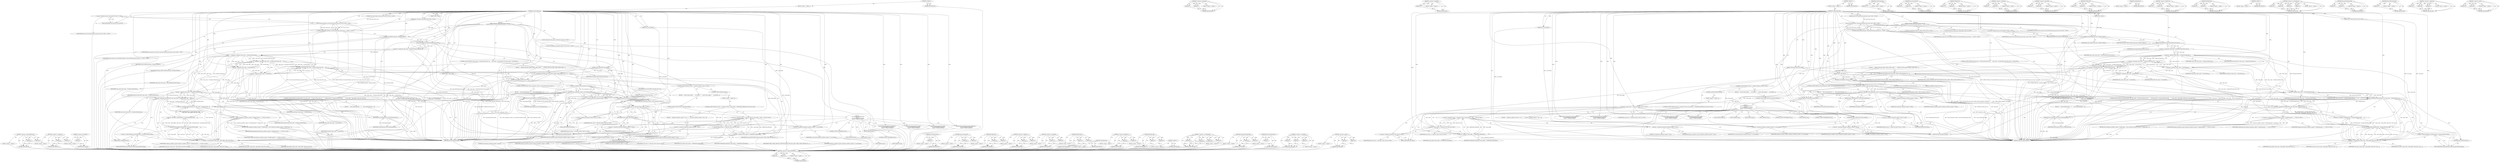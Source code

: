 digraph "&lt;operator&gt;.equals" {
vulnerable_231 [label=<(METHOD,&lt;operator&gt;.indirectFieldAccess)>];
vulnerable_232 [label=<(PARAM,p1)>];
vulnerable_233 [label=<(PARAM,p2)>];
vulnerable_234 [label=<(BLOCK,&lt;empty&gt;,&lt;empty&gt;)>];
vulnerable_235 [label=<(METHOD_RETURN,ANY)>];
vulnerable_186 [label=<(METHOD,&lt;operator&gt;.assignment)>];
vulnerable_187 [label=<(PARAM,p1)>];
vulnerable_188 [label=<(PARAM,p2)>];
vulnerable_189 [label=<(BLOCK,&lt;empty&gt;,&lt;empty&gt;)>];
vulnerable_190 [label=<(METHOD_RETURN,ANY)>];
vulnerable_210 [label=<(METHOD,&lt;operator&gt;.logicalNot)>];
vulnerable_211 [label=<(PARAM,p1)>];
vulnerable_212 [label=<(BLOCK,&lt;empty&gt;,&lt;empty&gt;)>];
vulnerable_213 [label=<(METHOD_RETURN,ANY)>];
vulnerable_6 [label=<(METHOD,&lt;global&gt;)<SUB>1</SUB>>];
vulnerable_7 [label=<(BLOCK,&lt;empty&gt;,&lt;empty&gt;)<SUB>1</SUB>>];
vulnerable_8 [label=<(METHOD,IsCodecSupported)<SUB>1</SUB>>];
vulnerable_9 [label="<(PARAM,const std::string&amp; mime_type_lower_case)<SUB>1</SUB>>"];
vulnerable_10 [label=<(PARAM,Codec codec)<SUB>2</SUB>>];
vulnerable_11 [label=<(PARAM,VideoCodecProfile video_profile)<SUB>3</SUB>>];
vulnerable_12 [label=<(PARAM,uint8_t video_level)<SUB>4</SUB>>];
vulnerable_13 [label="<(PARAM,gfx::ColorSpace::TransferID eotf)<SUB>5</SUB>>"];
vulnerable_14 [label=<(PARAM,bool is_encrypted)<SUB>6</SUB>>];
vulnerable_15 [label="<(BLOCK,{
   DCHECK_EQ(base::ToLowerASCII(mime_type_low...,{
   DCHECK_EQ(base::ToLowerASCII(mime_type_low...)<SUB>6</SUB>>"];
vulnerable_16 [label="<(DCHECK_EQ,DCHECK_EQ(base::ToLowerASCII(mime_type_lower_ca...)<SUB>7</SUB>>"];
vulnerable_17 [label="<(base.ToLowerASCII,base::ToLowerASCII(mime_type_lower_case))<SUB>7</SUB>>"];
vulnerable_18 [label="<(&lt;operator&gt;.fieldAccess,base::ToLowerASCII)<SUB>7</SUB>>"];
vulnerable_19 [label="<(IDENTIFIER,base,base::ToLowerASCII(mime_type_lower_case))<SUB>7</SUB>>"];
vulnerable_20 [label=<(FIELD_IDENTIFIER,ToLowerASCII,ToLowerASCII)<SUB>7</SUB>>];
vulnerable_21 [label="<(IDENTIFIER,mime_type_lower_case,base::ToLowerASCII(mime_type_lower_case))<SUB>7</SUB>>"];
vulnerable_22 [label="<(IDENTIFIER,mime_type_lower_case,DCHECK_EQ(base::ToLowerASCII(mime_type_lower_ca...)<SUB>7</SUB>>"];
vulnerable_23 [label=<(DCHECK_NE,DCHECK_NE(codec, INVALID_CODEC))<SUB>8</SUB>>];
vulnerable_24 [label=<(IDENTIFIER,codec,DCHECK_NE(codec, INVALID_CODEC))<SUB>8</SUB>>];
vulnerable_25 [label=<(IDENTIFIER,INVALID_CODEC,DCHECK_NE(codec, INVALID_CODEC))<SUB>8</SUB>>];
vulnerable_26 [label="<(LOCAL,VideoCodec video_codec: VideoCodec)<SUB>10</SUB>>"];
vulnerable_27 [label=<(&lt;operator&gt;.assignment,video_codec = MimeUtilToVideoCodec(codec))<SUB>10</SUB>>];
vulnerable_28 [label=<(IDENTIFIER,video_codec,video_codec = MimeUtilToVideoCodec(codec))<SUB>10</SUB>>];
vulnerable_29 [label=<(MimeUtilToVideoCodec,MimeUtilToVideoCodec(codec))<SUB>10</SUB>>];
vulnerable_30 [label=<(IDENTIFIER,codec,MimeUtilToVideoCodec(codec))<SUB>10</SUB>>];
vulnerable_31 [label=<(CONTROL_STRUCTURE,IF,if (video_codec != kUnknownVideoCodec &amp;&amp;
      video_codec != kCodecTheora &amp;&amp; video_codec != kCodecVP8))<SUB>11</SUB>>];
vulnerable_32 [label=<(&lt;operator&gt;.logicalAnd,video_codec != kUnknownVideoCodec &amp;&amp;
      vide...)<SUB>11</SUB>>];
vulnerable_33 [label=<(&lt;operator&gt;.logicalAnd,video_codec != kUnknownVideoCodec &amp;&amp;
      vide...)<SUB>11</SUB>>];
vulnerable_34 [label=<(&lt;operator&gt;.notEquals,video_codec != kUnknownVideoCodec)<SUB>11</SUB>>];
vulnerable_35 [label=<(IDENTIFIER,video_codec,video_codec != kUnknownVideoCodec)<SUB>11</SUB>>];
vulnerable_36 [label=<(IDENTIFIER,kUnknownVideoCodec,video_codec != kUnknownVideoCodec)<SUB>11</SUB>>];
vulnerable_37 [label=<(&lt;operator&gt;.notEquals,video_codec != kCodecTheora)<SUB>12</SUB>>];
vulnerable_38 [label=<(IDENTIFIER,video_codec,video_codec != kCodecTheora)<SUB>12</SUB>>];
vulnerable_39 [label=<(IDENTIFIER,kCodecTheora,video_codec != kCodecTheora)<SUB>12</SUB>>];
vulnerable_40 [label=<(&lt;operator&gt;.notEquals,video_codec != kCodecVP8)<SUB>12</SUB>>];
vulnerable_41 [label=<(IDENTIFIER,video_codec,video_codec != kCodecVP8)<SUB>12</SUB>>];
vulnerable_42 [label=<(IDENTIFIER,kCodecVP8,video_codec != kCodecVP8)<SUB>12</SUB>>];
vulnerable_43 [label=<(BLOCK,{
    DCHECK_NE(video_profile, VIDEO_CODEC_PROF...,{
    DCHECK_NE(video_profile, VIDEO_CODEC_PROF...)<SUB>12</SUB>>];
vulnerable_44 [label=<(DCHECK_NE,DCHECK_NE(video_profile, VIDEO_CODEC_PROFILE_UN...)<SUB>13</SUB>>];
vulnerable_45 [label=<(IDENTIFIER,video_profile,DCHECK_NE(video_profile, VIDEO_CODEC_PROFILE_UN...)<SUB>13</SUB>>];
vulnerable_46 [label=<(IDENTIFIER,VIDEO_CODEC_PROFILE_UNKNOWN,DCHECK_NE(video_profile, VIDEO_CODEC_PROFILE_UN...)<SUB>13</SUB>>];
vulnerable_47 [label=<(DCHECK_GT,DCHECK_GT(video_level, 0))<SUB>14</SUB>>];
vulnerable_48 [label=<(IDENTIFIER,video_level,DCHECK_GT(video_level, 0))<SUB>14</SUB>>];
vulnerable_49 [label=<(LITERAL,0,DCHECK_GT(video_level, 0))<SUB>14</SUB>>];
vulnerable_50 [label=<(CONTROL_STRUCTURE,IF,if (!allow_proprietary_codecs_ &amp;&amp; IsCodecProprietary(codec)))<SUB>17</SUB>>];
vulnerable_51 [label=<(&lt;operator&gt;.logicalAnd,!allow_proprietary_codecs_ &amp;&amp; IsCodecProprietar...)<SUB>17</SUB>>];
vulnerable_52 [label=<(&lt;operator&gt;.logicalNot,!allow_proprietary_codecs_)<SUB>17</SUB>>];
vulnerable_53 [label=<(IDENTIFIER,allow_proprietary_codecs_,!allow_proprietary_codecs_)<SUB>17</SUB>>];
vulnerable_54 [label=<(IsCodecProprietary,IsCodecProprietary(codec))<SUB>17</SUB>>];
vulnerable_55 [label=<(IDENTIFIER,codec,IsCodecProprietary(codec))<SUB>17</SUB>>];
vulnerable_56 [label=<(BLOCK,{
    return IsNotSupported;
  },{
    return IsNotSupported;
  })<SUB>17</SUB>>];
vulnerable_57 [label=<(RETURN,return IsNotSupported;,return IsNotSupported;)<SUB>18</SUB>>];
vulnerable_58 [label=<(IDENTIFIER,IsNotSupported,return IsNotSupported;)<SUB>18</SUB>>];
vulnerable_59 [label="<(LOCAL,bool ambiguous_platform_support: bool)<SUB>21</SUB>>"];
vulnerable_60 [label=<(&lt;operator&gt;.assignment,ambiguous_platform_support = false)<SUB>21</SUB>>];
vulnerable_61 [label=<(IDENTIFIER,ambiguous_platform_support,ambiguous_platform_support = false)<SUB>21</SUB>>];
vulnerable_62 [label=<(LITERAL,false,ambiguous_platform_support = false)<SUB>21</SUB>>];
vulnerable_63 [label="<(CONTROL_STRUCTURE,IF,if (codec == MimeUtil::H264))<SUB>22</SUB>>"];
vulnerable_64 [label="<(&lt;operator&gt;.equals,codec == MimeUtil::H264)<SUB>22</SUB>>"];
vulnerable_65 [label="<(IDENTIFIER,codec,codec == MimeUtil::H264)<SUB>22</SUB>>"];
vulnerable_66 [label="<(&lt;operator&gt;.fieldAccess,MimeUtil::H264)<SUB>22</SUB>>"];
vulnerable_67 [label="<(IDENTIFIER,MimeUtil,codec == MimeUtil::H264)<SUB>22</SUB>>"];
vulnerable_68 [label=<(FIELD_IDENTIFIER,H264,H264)<SUB>22</SUB>>];
vulnerable_69 [label=<(BLOCK,{
    switch (video_profile) {
      case H264P...,{
    switch (video_profile) {
      case H264P...)<SUB>22</SUB>>];
vulnerable_70 [label=<(CONTROL_STRUCTURE,SWITCH,switch(video_profile))<SUB>23</SUB>>];
vulnerable_71 [label=<(IDENTIFIER,video_profile,switch(video_profile))<SUB>23</SUB>>];
vulnerable_72 [label="<(BLOCK,{
      case H264PROFILE_BASELINE:
      case H...,{
      case H264PROFILE_BASELINE:
      case H...)<SUB>23</SUB>>"];
vulnerable_73 [label=<(JUMP_TARGET,case)<SUB>24</SUB>>];
vulnerable_74 [label="<(IDENTIFIER,H264PROFILE_BASELINE,{
      case H264PROFILE_BASELINE:
      case H...)<SUB>24</SUB>>"];
vulnerable_75 [label=<(JUMP_TARGET,case)<SUB>25</SUB>>];
vulnerable_76 [label="<(IDENTIFIER,H264PROFILE_MAIN,{
      case H264PROFILE_BASELINE:
      case H...)<SUB>25</SUB>>"];
vulnerable_77 [label=<(JUMP_TARGET,case)<SUB>26</SUB>>];
vulnerable_78 [label="<(IDENTIFIER,H264PROFILE_HIGH,{
      case H264PROFILE_BASELINE:
      case H...)<SUB>26</SUB>>"];
vulnerable_79 [label=<(CONTROL_STRUCTURE,BREAK,break;)<SUB>27</SUB>>];
vulnerable_80 [label=<(JUMP_TARGET,case)<SUB>29</SUB>>];
vulnerable_81 [label="<(IDENTIFIER,H264PROFILE_HIGH10PROFILE,{
      case H264PROFILE_BASELINE:
      case H...)<SUB>29</SUB>>"];
vulnerable_82 [label=<(&lt;operator&gt;.assignment,ambiguous_platform_support = is_encrypted)<SUB>30</SUB>>];
vulnerable_83 [label=<(IDENTIFIER,ambiguous_platform_support,ambiguous_platform_support = is_encrypted)<SUB>30</SUB>>];
vulnerable_84 [label=<(IDENTIFIER,is_encrypted,ambiguous_platform_support = is_encrypted)<SUB>30</SUB>>];
vulnerable_85 [label=<(CONTROL_STRUCTURE,BREAK,break;)<SUB>31</SUB>>];
vulnerable_86 [label=<(JUMP_TARGET,default)<SUB>33</SUB>>];
vulnerable_87 [label=<(&lt;operator&gt;.assignment,ambiguous_platform_support = true)<SUB>34</SUB>>];
vulnerable_88 [label=<(IDENTIFIER,ambiguous_platform_support,ambiguous_platform_support = true)<SUB>34</SUB>>];
vulnerable_89 [label=<(LITERAL,true,ambiguous_platform_support = true)<SUB>34</SUB>>];
vulnerable_90 [label=<(CONTROL_STRUCTURE,ELSE,else)<SUB>36</SUB>>];
vulnerable_91 [label=<(BLOCK,&lt;empty&gt;,&lt;empty&gt;)<SUB>36</SUB>>];
vulnerable_92 [label="<(CONTROL_STRUCTURE,IF,if (codec == MimeUtil::VP9 &amp;&amp; video_profile != VP9PROFILE_PROFILE0))<SUB>36</SUB>>"];
vulnerable_93 [label="<(&lt;operator&gt;.logicalAnd,codec == MimeUtil::VP9 &amp;&amp; video_profile != VP9P...)<SUB>36</SUB>>"];
vulnerable_94 [label="<(&lt;operator&gt;.equals,codec == MimeUtil::VP9)<SUB>36</SUB>>"];
vulnerable_95 [label="<(IDENTIFIER,codec,codec == MimeUtil::VP9)<SUB>36</SUB>>"];
vulnerable_96 [label="<(&lt;operator&gt;.fieldAccess,MimeUtil::VP9)<SUB>36</SUB>>"];
vulnerable_97 [label="<(IDENTIFIER,MimeUtil,codec == MimeUtil::VP9)<SUB>36</SUB>>"];
vulnerable_98 [label=<(FIELD_IDENTIFIER,VP9,VP9)<SUB>36</SUB>>];
vulnerable_99 [label=<(&lt;operator&gt;.notEquals,video_profile != VP9PROFILE_PROFILE0)<SUB>36</SUB>>];
vulnerable_100 [label=<(IDENTIFIER,video_profile,video_profile != VP9PROFILE_PROFILE0)<SUB>36</SUB>>];
vulnerable_101 [label=<(IDENTIFIER,VP9PROFILE_PROFILE0,video_profile != VP9PROFILE_PROFILE0)<SUB>36</SUB>>];
vulnerable_102 [label=<(BLOCK,{
    ambiguous_platform_support = true;
  },{
    ambiguous_platform_support = true;
  })<SUB>36</SUB>>];
vulnerable_103 [label=<(&lt;operator&gt;.assignment,ambiguous_platform_support = true)<SUB>37</SUB>>];
vulnerable_104 [label=<(IDENTIFIER,ambiguous_platform_support,ambiguous_platform_support = true)<SUB>37</SUB>>];
vulnerable_105 [label=<(LITERAL,true,ambiguous_platform_support = true)<SUB>37</SUB>>];
vulnerable_106 [label=<(CONTROL_STRUCTURE,IF,if (GetMediaClient() &amp;&amp; video_codec != kUnknownVideoCodec &amp;&amp;
       !GetMediaClient()-&gt;IsSupportedVideoConfig(
          {video_codec, video_profile, video_level, eotf})))<SUB>40</SUB>>];
vulnerable_107 [label=<(&lt;operator&gt;.logicalAnd,GetMediaClient() &amp;&amp; video_codec != kUnknownVide...)<SUB>40</SUB>>];
vulnerable_108 [label=<(&lt;operator&gt;.logicalAnd,GetMediaClient() &amp;&amp; video_codec != kUnknownVide...)<SUB>40</SUB>>];
vulnerable_109 [label=<(GetMediaClient,GetMediaClient())<SUB>40</SUB>>];
vulnerable_110 [label=<(&lt;operator&gt;.notEquals,video_codec != kUnknownVideoCodec)<SUB>40</SUB>>];
vulnerable_111 [label=<(IDENTIFIER,video_codec,video_codec != kUnknownVideoCodec)<SUB>40</SUB>>];
vulnerable_112 [label=<(IDENTIFIER,kUnknownVideoCodec,video_codec != kUnknownVideoCodec)<SUB>40</SUB>>];
vulnerable_113 [label=<(&lt;operator&gt;.logicalNot,!GetMediaClient()-&gt;IsSupportedVideoConfig(
    ...)<SUB>41</SUB>>];
vulnerable_114 [label=<(IsSupportedVideoConfig,GetMediaClient()-&gt;IsSupportedVideoConfig(
     ...)<SUB>41</SUB>>];
vulnerable_115 [label=<(&lt;operator&gt;.indirectFieldAccess,GetMediaClient()-&gt;IsSupportedVideoConfig)<SUB>41</SUB>>];
vulnerable_116 [label=<(GetMediaClient,GetMediaClient())<SUB>41</SUB>>];
vulnerable_117 [label=<(FIELD_IDENTIFIER,IsSupportedVideoConfig,IsSupportedVideoConfig)<SUB>41</SUB>>];
vulnerable_118 [label=<(&lt;operator&gt;.arrayInitializer,{video_codec, video_profile, video_level, eotf})<SUB>42</SUB>>];
vulnerable_119 [label=<(IDENTIFIER,video_codec,{video_codec, video_profile, video_level, eotf})<SUB>42</SUB>>];
vulnerable_120 [label=<(IDENTIFIER,video_profile,{video_codec, video_profile, video_level, eotf})<SUB>42</SUB>>];
vulnerable_121 [label=<(IDENTIFIER,video_level,{video_codec, video_profile, video_level, eotf})<SUB>42</SUB>>];
vulnerable_122 [label=<(IDENTIFIER,eotf,{video_codec, video_profile, video_level, eotf})<SUB>42</SUB>>];
vulnerable_123 [label=<(BLOCK,{
     return IsNotSupported;
   },{
     return IsNotSupported;
   })<SUB>42</SUB>>];
vulnerable_124 [label=<(RETURN,return IsNotSupported;,return IsNotSupported;)<SUB>43</SUB>>];
vulnerable_125 [label=<(IDENTIFIER,IsNotSupported,return IsNotSupported;)<SUB>43</SUB>>];
vulnerable_126 [label=<(RETURN,return ambiguous_platform_support ? MayBeSuppor...,return ambiguous_platform_support ? MayBeSuppor...)<SUB>53</SUB>>];
vulnerable_127 [label="<(&lt;operator&gt;.conditional,ambiguous_platform_support ? MayBeSupported : I...)<SUB>53</SUB>>"];
vulnerable_128 [label="<(IDENTIFIER,ambiguous_platform_support,ambiguous_platform_support ? MayBeSupported : I...)<SUB>53</SUB>>"];
vulnerable_129 [label="<(IDENTIFIER,MayBeSupported,ambiguous_platform_support ? MayBeSupported : I...)<SUB>53</SUB>>"];
vulnerable_130 [label="<(IDENTIFIER,IsSupported,ambiguous_platform_support ? MayBeSupported : I...)<SUB>53</SUB>>"];
vulnerable_131 [label=<(METHOD_RETURN,SupportsType)<SUB>1</SUB>>];
vulnerable_133 [label=<(METHOD_RETURN,ANY)<SUB>1</SUB>>];
vulnerable_214 [label=<(METHOD,IsCodecProprietary)>];
vulnerable_215 [label=<(PARAM,p1)>];
vulnerable_216 [label=<(BLOCK,&lt;empty&gt;,&lt;empty&gt;)>];
vulnerable_217 [label=<(METHOD_RETURN,ANY)>];
vulnerable_171 [label=<(METHOD,base.ToLowerASCII)>];
vulnerable_172 [label=<(PARAM,p1)>];
vulnerable_173 [label=<(PARAM,p2)>];
vulnerable_174 [label=<(BLOCK,&lt;empty&gt;,&lt;empty&gt;)>];
vulnerable_175 [label=<(METHOD_RETURN,ANY)>];
vulnerable_205 [label=<(METHOD,DCHECK_GT)>];
vulnerable_206 [label=<(PARAM,p1)>];
vulnerable_207 [label=<(PARAM,p2)>];
vulnerable_208 [label=<(BLOCK,&lt;empty&gt;,&lt;empty&gt;)>];
vulnerable_209 [label=<(METHOD_RETURN,ANY)>];
vulnerable_200 [label=<(METHOD,&lt;operator&gt;.notEquals)>];
vulnerable_201 [label=<(PARAM,p1)>];
vulnerable_202 [label=<(PARAM,p2)>];
vulnerable_203 [label=<(BLOCK,&lt;empty&gt;,&lt;empty&gt;)>];
vulnerable_204 [label=<(METHOD_RETURN,ANY)>];
vulnerable_195 [label=<(METHOD,&lt;operator&gt;.logicalAnd)>];
vulnerable_196 [label=<(PARAM,p1)>];
vulnerable_197 [label=<(PARAM,p2)>];
vulnerable_198 [label=<(BLOCK,&lt;empty&gt;,&lt;empty&gt;)>];
vulnerable_199 [label=<(METHOD_RETURN,ANY)>];
vulnerable_181 [label=<(METHOD,DCHECK_NE)>];
vulnerable_182 [label=<(PARAM,p1)>];
vulnerable_183 [label=<(PARAM,p2)>];
vulnerable_184 [label=<(BLOCK,&lt;empty&gt;,&lt;empty&gt;)>];
vulnerable_185 [label=<(METHOD_RETURN,ANY)>];
vulnerable_223 [label=<(METHOD,GetMediaClient)>];
vulnerable_224 [label=<(BLOCK,&lt;empty&gt;,&lt;empty&gt;)>];
vulnerable_225 [label=<(METHOD_RETURN,ANY)>];
vulnerable_176 [label=<(METHOD,&lt;operator&gt;.fieldAccess)>];
vulnerable_177 [label=<(PARAM,p1)>];
vulnerable_178 [label=<(PARAM,p2)>];
vulnerable_179 [label=<(BLOCK,&lt;empty&gt;,&lt;empty&gt;)>];
vulnerable_180 [label=<(METHOD_RETURN,ANY)>];
vulnerable_166 [label=<(METHOD,DCHECK_EQ)>];
vulnerable_167 [label=<(PARAM,p1)>];
vulnerable_168 [label=<(PARAM,p2)>];
vulnerable_169 [label=<(BLOCK,&lt;empty&gt;,&lt;empty&gt;)>];
vulnerable_170 [label=<(METHOD_RETURN,ANY)>];
vulnerable_160 [label=<(METHOD,&lt;global&gt;)<SUB>1</SUB>>];
vulnerable_161 [label=<(BLOCK,&lt;empty&gt;,&lt;empty&gt;)>];
vulnerable_162 [label=<(METHOD_RETURN,ANY)>];
vulnerable_236 [label=<(METHOD,&lt;operator&gt;.arrayInitializer)>];
vulnerable_237 [label=<(PARAM,p1)>];
vulnerable_238 [label=<(PARAM,p2)>];
vulnerable_239 [label=<(PARAM,p3)>];
vulnerable_240 [label=<(PARAM,p4)>];
vulnerable_241 [label=<(BLOCK,&lt;empty&gt;,&lt;empty&gt;)>];
vulnerable_242 [label=<(METHOD_RETURN,ANY)>];
vulnerable_226 [label=<(METHOD,IsSupportedVideoConfig)>];
vulnerable_227 [label=<(PARAM,p1)>];
vulnerable_228 [label=<(PARAM,p2)>];
vulnerable_229 [label=<(BLOCK,&lt;empty&gt;,&lt;empty&gt;)>];
vulnerable_230 [label=<(METHOD_RETURN,ANY)>];
vulnerable_191 [label=<(METHOD,MimeUtilToVideoCodec)>];
vulnerable_192 [label=<(PARAM,p1)>];
vulnerable_193 [label=<(BLOCK,&lt;empty&gt;,&lt;empty&gt;)>];
vulnerable_194 [label=<(METHOD_RETURN,ANY)>];
vulnerable_243 [label=<(METHOD,&lt;operator&gt;.conditional)>];
vulnerable_244 [label=<(PARAM,p1)>];
vulnerable_245 [label=<(PARAM,p2)>];
vulnerable_246 [label=<(PARAM,p3)>];
vulnerable_247 [label=<(BLOCK,&lt;empty&gt;,&lt;empty&gt;)>];
vulnerable_248 [label=<(METHOD_RETURN,ANY)>];
vulnerable_218 [label=<(METHOD,&lt;operator&gt;.equals)>];
vulnerable_219 [label=<(PARAM,p1)>];
vulnerable_220 [label=<(PARAM,p2)>];
vulnerable_221 [label=<(BLOCK,&lt;empty&gt;,&lt;empty&gt;)>];
vulnerable_222 [label=<(METHOD_RETURN,ANY)>];
fixed_231 [label=<(METHOD,&lt;operator&gt;.indirectFieldAccess)>];
fixed_232 [label=<(PARAM,p1)>];
fixed_233 [label=<(PARAM,p2)>];
fixed_234 [label=<(BLOCK,&lt;empty&gt;,&lt;empty&gt;)>];
fixed_235 [label=<(METHOD_RETURN,ANY)>];
fixed_186 [label=<(METHOD,&lt;operator&gt;.assignment)>];
fixed_187 [label=<(PARAM,p1)>];
fixed_188 [label=<(PARAM,p2)>];
fixed_189 [label=<(BLOCK,&lt;empty&gt;,&lt;empty&gt;)>];
fixed_190 [label=<(METHOD_RETURN,ANY)>];
fixed_210 [label=<(METHOD,&lt;operator&gt;.logicalNot)>];
fixed_211 [label=<(PARAM,p1)>];
fixed_212 [label=<(BLOCK,&lt;empty&gt;,&lt;empty&gt;)>];
fixed_213 [label=<(METHOD_RETURN,ANY)>];
fixed_6 [label=<(METHOD,&lt;global&gt;)<SUB>1</SUB>>];
fixed_7 [label=<(BLOCK,&lt;empty&gt;,&lt;empty&gt;)<SUB>1</SUB>>];
fixed_8 [label=<(METHOD,IsCodecSupported)<SUB>1</SUB>>];
fixed_9 [label="<(PARAM,const std::string&amp; mime_type_lower_case)<SUB>1</SUB>>"];
fixed_10 [label=<(PARAM,Codec codec)<SUB>2</SUB>>];
fixed_11 [label=<(PARAM,VideoCodecProfile video_profile)<SUB>3</SUB>>];
fixed_12 [label=<(PARAM,uint8_t video_level)<SUB>4</SUB>>];
fixed_13 [label=<(PARAM,const VideoColorSpace&amp; color_space)<SUB>5</SUB>>];
fixed_14 [label=<(PARAM,bool is_encrypted)<SUB>6</SUB>>];
fixed_15 [label="<(BLOCK,{
   DCHECK_EQ(base::ToLowerASCII(mime_type_low...,{
   DCHECK_EQ(base::ToLowerASCII(mime_type_low...)<SUB>6</SUB>>"];
fixed_16 [label="<(DCHECK_EQ,DCHECK_EQ(base::ToLowerASCII(mime_type_lower_ca...)<SUB>7</SUB>>"];
fixed_17 [label="<(base.ToLowerASCII,base::ToLowerASCII(mime_type_lower_case))<SUB>7</SUB>>"];
fixed_18 [label="<(&lt;operator&gt;.fieldAccess,base::ToLowerASCII)<SUB>7</SUB>>"];
fixed_19 [label="<(IDENTIFIER,base,base::ToLowerASCII(mime_type_lower_case))<SUB>7</SUB>>"];
fixed_20 [label=<(FIELD_IDENTIFIER,ToLowerASCII,ToLowerASCII)<SUB>7</SUB>>];
fixed_21 [label="<(IDENTIFIER,mime_type_lower_case,base::ToLowerASCII(mime_type_lower_case))<SUB>7</SUB>>"];
fixed_22 [label="<(IDENTIFIER,mime_type_lower_case,DCHECK_EQ(base::ToLowerASCII(mime_type_lower_ca...)<SUB>7</SUB>>"];
fixed_23 [label=<(DCHECK_NE,DCHECK_NE(codec, INVALID_CODEC))<SUB>8</SUB>>];
fixed_24 [label=<(IDENTIFIER,codec,DCHECK_NE(codec, INVALID_CODEC))<SUB>8</SUB>>];
fixed_25 [label=<(IDENTIFIER,INVALID_CODEC,DCHECK_NE(codec, INVALID_CODEC))<SUB>8</SUB>>];
fixed_26 [label="<(LOCAL,VideoCodec video_codec: VideoCodec)<SUB>10</SUB>>"];
fixed_27 [label=<(&lt;operator&gt;.assignment,video_codec = MimeUtilToVideoCodec(codec))<SUB>10</SUB>>];
fixed_28 [label=<(IDENTIFIER,video_codec,video_codec = MimeUtilToVideoCodec(codec))<SUB>10</SUB>>];
fixed_29 [label=<(MimeUtilToVideoCodec,MimeUtilToVideoCodec(codec))<SUB>10</SUB>>];
fixed_30 [label=<(IDENTIFIER,codec,MimeUtilToVideoCodec(codec))<SUB>10</SUB>>];
fixed_31 [label=<(CONTROL_STRUCTURE,IF,if (video_codec != kUnknownVideoCodec &amp;&amp;
      video_codec != kCodecTheora &amp;&amp; video_codec != kCodecVP8))<SUB>11</SUB>>];
fixed_32 [label=<(&lt;operator&gt;.logicalAnd,video_codec != kUnknownVideoCodec &amp;&amp;
      vide...)<SUB>11</SUB>>];
fixed_33 [label=<(&lt;operator&gt;.logicalAnd,video_codec != kUnknownVideoCodec &amp;&amp;
      vide...)<SUB>11</SUB>>];
fixed_34 [label=<(&lt;operator&gt;.notEquals,video_codec != kUnknownVideoCodec)<SUB>11</SUB>>];
fixed_35 [label=<(IDENTIFIER,video_codec,video_codec != kUnknownVideoCodec)<SUB>11</SUB>>];
fixed_36 [label=<(IDENTIFIER,kUnknownVideoCodec,video_codec != kUnknownVideoCodec)<SUB>11</SUB>>];
fixed_37 [label=<(&lt;operator&gt;.notEquals,video_codec != kCodecTheora)<SUB>12</SUB>>];
fixed_38 [label=<(IDENTIFIER,video_codec,video_codec != kCodecTheora)<SUB>12</SUB>>];
fixed_39 [label=<(IDENTIFIER,kCodecTheora,video_codec != kCodecTheora)<SUB>12</SUB>>];
fixed_40 [label=<(&lt;operator&gt;.notEquals,video_codec != kCodecVP8)<SUB>12</SUB>>];
fixed_41 [label=<(IDENTIFIER,video_codec,video_codec != kCodecVP8)<SUB>12</SUB>>];
fixed_42 [label=<(IDENTIFIER,kCodecVP8,video_codec != kCodecVP8)<SUB>12</SUB>>];
fixed_43 [label=<(BLOCK,{
    DCHECK_NE(video_profile, VIDEO_CODEC_PROF...,{
    DCHECK_NE(video_profile, VIDEO_CODEC_PROF...)<SUB>12</SUB>>];
fixed_44 [label=<(DCHECK_NE,DCHECK_NE(video_profile, VIDEO_CODEC_PROFILE_UN...)<SUB>13</SUB>>];
fixed_45 [label=<(IDENTIFIER,video_profile,DCHECK_NE(video_profile, VIDEO_CODEC_PROFILE_UN...)<SUB>13</SUB>>];
fixed_46 [label=<(IDENTIFIER,VIDEO_CODEC_PROFILE_UNKNOWN,DCHECK_NE(video_profile, VIDEO_CODEC_PROFILE_UN...)<SUB>13</SUB>>];
fixed_47 [label=<(DCHECK_GT,DCHECK_GT(video_level, 0))<SUB>14</SUB>>];
fixed_48 [label=<(IDENTIFIER,video_level,DCHECK_GT(video_level, 0))<SUB>14</SUB>>];
fixed_49 [label=<(LITERAL,0,DCHECK_GT(video_level, 0))<SUB>14</SUB>>];
fixed_50 [label=<(CONTROL_STRUCTURE,IF,if (!allow_proprietary_codecs_ &amp;&amp; IsCodecProprietary(codec)))<SUB>17</SUB>>];
fixed_51 [label=<(&lt;operator&gt;.logicalAnd,!allow_proprietary_codecs_ &amp;&amp; IsCodecProprietar...)<SUB>17</SUB>>];
fixed_52 [label=<(&lt;operator&gt;.logicalNot,!allow_proprietary_codecs_)<SUB>17</SUB>>];
fixed_53 [label=<(IDENTIFIER,allow_proprietary_codecs_,!allow_proprietary_codecs_)<SUB>17</SUB>>];
fixed_54 [label=<(IsCodecProprietary,IsCodecProprietary(codec))<SUB>17</SUB>>];
fixed_55 [label=<(IDENTIFIER,codec,IsCodecProprietary(codec))<SUB>17</SUB>>];
fixed_56 [label=<(BLOCK,{
    return IsNotSupported;
  },{
    return IsNotSupported;
  })<SUB>17</SUB>>];
fixed_57 [label=<(RETURN,return IsNotSupported;,return IsNotSupported;)<SUB>18</SUB>>];
fixed_58 [label=<(IDENTIFIER,IsNotSupported,return IsNotSupported;)<SUB>18</SUB>>];
fixed_59 [label="<(LOCAL,bool ambiguous_platform_support: bool)<SUB>21</SUB>>"];
fixed_60 [label=<(&lt;operator&gt;.assignment,ambiguous_platform_support = false)<SUB>21</SUB>>];
fixed_61 [label=<(IDENTIFIER,ambiguous_platform_support,ambiguous_platform_support = false)<SUB>21</SUB>>];
fixed_62 [label=<(LITERAL,false,ambiguous_platform_support = false)<SUB>21</SUB>>];
fixed_63 [label="<(CONTROL_STRUCTURE,IF,if (codec == MimeUtil::H264))<SUB>22</SUB>>"];
fixed_64 [label="<(&lt;operator&gt;.equals,codec == MimeUtil::H264)<SUB>22</SUB>>"];
fixed_65 [label="<(IDENTIFIER,codec,codec == MimeUtil::H264)<SUB>22</SUB>>"];
fixed_66 [label="<(&lt;operator&gt;.fieldAccess,MimeUtil::H264)<SUB>22</SUB>>"];
fixed_67 [label="<(IDENTIFIER,MimeUtil,codec == MimeUtil::H264)<SUB>22</SUB>>"];
fixed_68 [label=<(FIELD_IDENTIFIER,H264,H264)<SUB>22</SUB>>];
fixed_69 [label=<(BLOCK,{
    switch (video_profile) {
      case H264P...,{
    switch (video_profile) {
      case H264P...)<SUB>22</SUB>>];
fixed_70 [label=<(CONTROL_STRUCTURE,SWITCH,switch(video_profile))<SUB>23</SUB>>];
fixed_71 [label=<(IDENTIFIER,video_profile,switch(video_profile))<SUB>23</SUB>>];
fixed_72 [label="<(BLOCK,{
      case H264PROFILE_BASELINE:
      case H...,{
      case H264PROFILE_BASELINE:
      case H...)<SUB>23</SUB>>"];
fixed_73 [label=<(JUMP_TARGET,case)<SUB>24</SUB>>];
fixed_74 [label="<(IDENTIFIER,H264PROFILE_BASELINE,{
      case H264PROFILE_BASELINE:
      case H...)<SUB>24</SUB>>"];
fixed_75 [label=<(JUMP_TARGET,case)<SUB>25</SUB>>];
fixed_76 [label="<(IDENTIFIER,H264PROFILE_MAIN,{
      case H264PROFILE_BASELINE:
      case H...)<SUB>25</SUB>>"];
fixed_77 [label=<(JUMP_TARGET,case)<SUB>26</SUB>>];
fixed_78 [label="<(IDENTIFIER,H264PROFILE_HIGH,{
      case H264PROFILE_BASELINE:
      case H...)<SUB>26</SUB>>"];
fixed_79 [label=<(CONTROL_STRUCTURE,BREAK,break;)<SUB>27</SUB>>];
fixed_80 [label=<(JUMP_TARGET,case)<SUB>29</SUB>>];
fixed_81 [label="<(IDENTIFIER,H264PROFILE_HIGH10PROFILE,{
      case H264PROFILE_BASELINE:
      case H...)<SUB>29</SUB>>"];
fixed_82 [label=<(&lt;operator&gt;.assignment,ambiguous_platform_support = is_encrypted)<SUB>30</SUB>>];
fixed_83 [label=<(IDENTIFIER,ambiguous_platform_support,ambiguous_platform_support = is_encrypted)<SUB>30</SUB>>];
fixed_84 [label=<(IDENTIFIER,is_encrypted,ambiguous_platform_support = is_encrypted)<SUB>30</SUB>>];
fixed_85 [label=<(CONTROL_STRUCTURE,BREAK,break;)<SUB>31</SUB>>];
fixed_86 [label=<(JUMP_TARGET,default)<SUB>33</SUB>>];
fixed_87 [label=<(&lt;operator&gt;.assignment,ambiguous_platform_support = true)<SUB>34</SUB>>];
fixed_88 [label=<(IDENTIFIER,ambiguous_platform_support,ambiguous_platform_support = true)<SUB>34</SUB>>];
fixed_89 [label=<(LITERAL,true,ambiguous_platform_support = true)<SUB>34</SUB>>];
fixed_90 [label=<(CONTROL_STRUCTURE,ELSE,else)<SUB>36</SUB>>];
fixed_91 [label=<(BLOCK,&lt;empty&gt;,&lt;empty&gt;)<SUB>36</SUB>>];
fixed_92 [label="<(CONTROL_STRUCTURE,IF,if (codec == MimeUtil::VP9 &amp;&amp; video_profile != VP9PROFILE_PROFILE0))<SUB>36</SUB>>"];
fixed_93 [label="<(&lt;operator&gt;.logicalAnd,codec == MimeUtil::VP9 &amp;&amp; video_profile != VP9P...)<SUB>36</SUB>>"];
fixed_94 [label="<(&lt;operator&gt;.equals,codec == MimeUtil::VP9)<SUB>36</SUB>>"];
fixed_95 [label="<(IDENTIFIER,codec,codec == MimeUtil::VP9)<SUB>36</SUB>>"];
fixed_96 [label="<(&lt;operator&gt;.fieldAccess,MimeUtil::VP9)<SUB>36</SUB>>"];
fixed_97 [label="<(IDENTIFIER,MimeUtil,codec == MimeUtil::VP9)<SUB>36</SUB>>"];
fixed_98 [label=<(FIELD_IDENTIFIER,VP9,VP9)<SUB>36</SUB>>];
fixed_99 [label=<(&lt;operator&gt;.notEquals,video_profile != VP9PROFILE_PROFILE0)<SUB>36</SUB>>];
fixed_100 [label=<(IDENTIFIER,video_profile,video_profile != VP9PROFILE_PROFILE0)<SUB>36</SUB>>];
fixed_101 [label=<(IDENTIFIER,VP9PROFILE_PROFILE0,video_profile != VP9PROFILE_PROFILE0)<SUB>36</SUB>>];
fixed_102 [label=<(BLOCK,{
    ambiguous_platform_support = true;
  },{
    ambiguous_platform_support = true;
  })<SUB>36</SUB>>];
fixed_103 [label=<(&lt;operator&gt;.assignment,ambiguous_platform_support = true)<SUB>37</SUB>>];
fixed_104 [label=<(IDENTIFIER,ambiguous_platform_support,ambiguous_platform_support = true)<SUB>37</SUB>>];
fixed_105 [label=<(LITERAL,true,ambiguous_platform_support = true)<SUB>37</SUB>>];
fixed_106 [label=<(CONTROL_STRUCTURE,IF,if (GetMediaClient() &amp;&amp; video_codec != kUnknownVideoCodec &amp;&amp;
       !GetMediaClient()-&gt;IsSupportedVideoConfig(
          {video_codec, video_profile, video_level, color_space})))<SUB>40</SUB>>];
fixed_107 [label=<(&lt;operator&gt;.logicalAnd,GetMediaClient() &amp;&amp; video_codec != kUnknownVide...)<SUB>40</SUB>>];
fixed_108 [label=<(&lt;operator&gt;.logicalAnd,GetMediaClient() &amp;&amp; video_codec != kUnknownVide...)<SUB>40</SUB>>];
fixed_109 [label=<(GetMediaClient,GetMediaClient())<SUB>40</SUB>>];
fixed_110 [label=<(&lt;operator&gt;.notEquals,video_codec != kUnknownVideoCodec)<SUB>40</SUB>>];
fixed_111 [label=<(IDENTIFIER,video_codec,video_codec != kUnknownVideoCodec)<SUB>40</SUB>>];
fixed_112 [label=<(IDENTIFIER,kUnknownVideoCodec,video_codec != kUnknownVideoCodec)<SUB>40</SUB>>];
fixed_113 [label=<(&lt;operator&gt;.logicalNot,!GetMediaClient()-&gt;IsSupportedVideoConfig(
    ...)<SUB>41</SUB>>];
fixed_114 [label=<(IsSupportedVideoConfig,GetMediaClient()-&gt;IsSupportedVideoConfig(
     ...)<SUB>41</SUB>>];
fixed_115 [label=<(&lt;operator&gt;.indirectFieldAccess,GetMediaClient()-&gt;IsSupportedVideoConfig)<SUB>41</SUB>>];
fixed_116 [label=<(GetMediaClient,GetMediaClient())<SUB>41</SUB>>];
fixed_117 [label=<(FIELD_IDENTIFIER,IsSupportedVideoConfig,IsSupportedVideoConfig)<SUB>41</SUB>>];
fixed_118 [label=<(&lt;operator&gt;.arrayInitializer,{video_codec, video_profile, video_level, color...)<SUB>42</SUB>>];
fixed_119 [label=<(IDENTIFIER,video_codec,{video_codec, video_profile, video_level, color...)<SUB>42</SUB>>];
fixed_120 [label=<(IDENTIFIER,video_profile,{video_codec, video_profile, video_level, color...)<SUB>42</SUB>>];
fixed_121 [label=<(IDENTIFIER,video_level,{video_codec, video_profile, video_level, color...)<SUB>42</SUB>>];
fixed_122 [label=<(IDENTIFIER,color_space,{video_codec, video_profile, video_level, color...)<SUB>42</SUB>>];
fixed_123 [label=<(BLOCK,{
     return IsNotSupported;
   },{
     return IsNotSupported;
   })<SUB>42</SUB>>];
fixed_124 [label=<(RETURN,return IsNotSupported;,return IsNotSupported;)<SUB>43</SUB>>];
fixed_125 [label=<(IDENTIFIER,IsNotSupported,return IsNotSupported;)<SUB>43</SUB>>];
fixed_126 [label=<(RETURN,return ambiguous_platform_support ? MayBeSuppor...,return ambiguous_platform_support ? MayBeSuppor...)<SUB>53</SUB>>];
fixed_127 [label="<(&lt;operator&gt;.conditional,ambiguous_platform_support ? MayBeSupported : I...)<SUB>53</SUB>>"];
fixed_128 [label="<(IDENTIFIER,ambiguous_platform_support,ambiguous_platform_support ? MayBeSupported : I...)<SUB>53</SUB>>"];
fixed_129 [label="<(IDENTIFIER,MayBeSupported,ambiguous_platform_support ? MayBeSupported : I...)<SUB>53</SUB>>"];
fixed_130 [label="<(IDENTIFIER,IsSupported,ambiguous_platform_support ? MayBeSupported : I...)<SUB>53</SUB>>"];
fixed_131 [label=<(METHOD_RETURN,SupportsType)<SUB>1</SUB>>];
fixed_133 [label=<(METHOD_RETURN,ANY)<SUB>1</SUB>>];
fixed_214 [label=<(METHOD,IsCodecProprietary)>];
fixed_215 [label=<(PARAM,p1)>];
fixed_216 [label=<(BLOCK,&lt;empty&gt;,&lt;empty&gt;)>];
fixed_217 [label=<(METHOD_RETURN,ANY)>];
fixed_171 [label=<(METHOD,base.ToLowerASCII)>];
fixed_172 [label=<(PARAM,p1)>];
fixed_173 [label=<(PARAM,p2)>];
fixed_174 [label=<(BLOCK,&lt;empty&gt;,&lt;empty&gt;)>];
fixed_175 [label=<(METHOD_RETURN,ANY)>];
fixed_205 [label=<(METHOD,DCHECK_GT)>];
fixed_206 [label=<(PARAM,p1)>];
fixed_207 [label=<(PARAM,p2)>];
fixed_208 [label=<(BLOCK,&lt;empty&gt;,&lt;empty&gt;)>];
fixed_209 [label=<(METHOD_RETURN,ANY)>];
fixed_200 [label=<(METHOD,&lt;operator&gt;.notEquals)>];
fixed_201 [label=<(PARAM,p1)>];
fixed_202 [label=<(PARAM,p2)>];
fixed_203 [label=<(BLOCK,&lt;empty&gt;,&lt;empty&gt;)>];
fixed_204 [label=<(METHOD_RETURN,ANY)>];
fixed_195 [label=<(METHOD,&lt;operator&gt;.logicalAnd)>];
fixed_196 [label=<(PARAM,p1)>];
fixed_197 [label=<(PARAM,p2)>];
fixed_198 [label=<(BLOCK,&lt;empty&gt;,&lt;empty&gt;)>];
fixed_199 [label=<(METHOD_RETURN,ANY)>];
fixed_181 [label=<(METHOD,DCHECK_NE)>];
fixed_182 [label=<(PARAM,p1)>];
fixed_183 [label=<(PARAM,p2)>];
fixed_184 [label=<(BLOCK,&lt;empty&gt;,&lt;empty&gt;)>];
fixed_185 [label=<(METHOD_RETURN,ANY)>];
fixed_223 [label=<(METHOD,GetMediaClient)>];
fixed_224 [label=<(BLOCK,&lt;empty&gt;,&lt;empty&gt;)>];
fixed_225 [label=<(METHOD_RETURN,ANY)>];
fixed_176 [label=<(METHOD,&lt;operator&gt;.fieldAccess)>];
fixed_177 [label=<(PARAM,p1)>];
fixed_178 [label=<(PARAM,p2)>];
fixed_179 [label=<(BLOCK,&lt;empty&gt;,&lt;empty&gt;)>];
fixed_180 [label=<(METHOD_RETURN,ANY)>];
fixed_166 [label=<(METHOD,DCHECK_EQ)>];
fixed_167 [label=<(PARAM,p1)>];
fixed_168 [label=<(PARAM,p2)>];
fixed_169 [label=<(BLOCK,&lt;empty&gt;,&lt;empty&gt;)>];
fixed_170 [label=<(METHOD_RETURN,ANY)>];
fixed_160 [label=<(METHOD,&lt;global&gt;)<SUB>1</SUB>>];
fixed_161 [label=<(BLOCK,&lt;empty&gt;,&lt;empty&gt;)>];
fixed_162 [label=<(METHOD_RETURN,ANY)>];
fixed_236 [label=<(METHOD,&lt;operator&gt;.arrayInitializer)>];
fixed_237 [label=<(PARAM,p1)>];
fixed_238 [label=<(PARAM,p2)>];
fixed_239 [label=<(PARAM,p3)>];
fixed_240 [label=<(PARAM,p4)>];
fixed_241 [label=<(BLOCK,&lt;empty&gt;,&lt;empty&gt;)>];
fixed_242 [label=<(METHOD_RETURN,ANY)>];
fixed_226 [label=<(METHOD,IsSupportedVideoConfig)>];
fixed_227 [label=<(PARAM,p1)>];
fixed_228 [label=<(PARAM,p2)>];
fixed_229 [label=<(BLOCK,&lt;empty&gt;,&lt;empty&gt;)>];
fixed_230 [label=<(METHOD_RETURN,ANY)>];
fixed_191 [label=<(METHOD,MimeUtilToVideoCodec)>];
fixed_192 [label=<(PARAM,p1)>];
fixed_193 [label=<(BLOCK,&lt;empty&gt;,&lt;empty&gt;)>];
fixed_194 [label=<(METHOD_RETURN,ANY)>];
fixed_243 [label=<(METHOD,&lt;operator&gt;.conditional)>];
fixed_244 [label=<(PARAM,p1)>];
fixed_245 [label=<(PARAM,p2)>];
fixed_246 [label=<(PARAM,p3)>];
fixed_247 [label=<(BLOCK,&lt;empty&gt;,&lt;empty&gt;)>];
fixed_248 [label=<(METHOD_RETURN,ANY)>];
fixed_218 [label=<(METHOD,&lt;operator&gt;.equals)>];
fixed_219 [label=<(PARAM,p1)>];
fixed_220 [label=<(PARAM,p2)>];
fixed_221 [label=<(BLOCK,&lt;empty&gt;,&lt;empty&gt;)>];
fixed_222 [label=<(METHOD_RETURN,ANY)>];
vulnerable_231 -> vulnerable_232  [key=0, label="AST: "];
vulnerable_231 -> vulnerable_232  [key=1, label="DDG: "];
vulnerable_231 -> vulnerable_234  [key=0, label="AST: "];
vulnerable_231 -> vulnerable_233  [key=0, label="AST: "];
vulnerable_231 -> vulnerable_233  [key=1, label="DDG: "];
vulnerable_231 -> vulnerable_235  [key=0, label="AST: "];
vulnerable_231 -> vulnerable_235  [key=1, label="CFG: "];
vulnerable_232 -> vulnerable_235  [key=0, label="DDG: p1"];
vulnerable_233 -> vulnerable_235  [key=0, label="DDG: p2"];
vulnerable_234 -> fixed_231  [key=0];
vulnerable_235 -> fixed_231  [key=0];
vulnerable_186 -> vulnerable_187  [key=0, label="AST: "];
vulnerable_186 -> vulnerable_187  [key=1, label="DDG: "];
vulnerable_186 -> vulnerable_189  [key=0, label="AST: "];
vulnerable_186 -> vulnerable_188  [key=0, label="AST: "];
vulnerable_186 -> vulnerable_188  [key=1, label="DDG: "];
vulnerable_186 -> vulnerable_190  [key=0, label="AST: "];
vulnerable_186 -> vulnerable_190  [key=1, label="CFG: "];
vulnerable_187 -> vulnerable_190  [key=0, label="DDG: p1"];
vulnerable_188 -> vulnerable_190  [key=0, label="DDG: p2"];
vulnerable_189 -> fixed_231  [key=0];
vulnerable_190 -> fixed_231  [key=0];
vulnerable_210 -> vulnerable_211  [key=0, label="AST: "];
vulnerable_210 -> vulnerable_211  [key=1, label="DDG: "];
vulnerable_210 -> vulnerable_212  [key=0, label="AST: "];
vulnerable_210 -> vulnerable_213  [key=0, label="AST: "];
vulnerable_210 -> vulnerable_213  [key=1, label="CFG: "];
vulnerable_211 -> vulnerable_213  [key=0, label="DDG: p1"];
vulnerable_212 -> fixed_231  [key=0];
vulnerable_213 -> fixed_231  [key=0];
vulnerable_6 -> vulnerable_7  [key=0, label="AST: "];
vulnerable_6 -> vulnerable_133  [key=0, label="AST: "];
vulnerable_6 -> vulnerable_133  [key=1, label="CFG: "];
vulnerable_7 -> vulnerable_8  [key=0, label="AST: "];
vulnerable_8 -> vulnerable_9  [key=0, label="AST: "];
vulnerable_8 -> vulnerable_9  [key=1, label="DDG: "];
vulnerable_8 -> vulnerable_10  [key=0, label="AST: "];
vulnerable_8 -> vulnerable_10  [key=1, label="DDG: "];
vulnerable_8 -> vulnerable_11  [key=0, label="AST: "];
vulnerable_8 -> vulnerable_11  [key=1, label="DDG: "];
vulnerable_8 -> vulnerable_12  [key=0, label="AST: "];
vulnerable_8 -> vulnerable_12  [key=1, label="DDG: "];
vulnerable_8 -> vulnerable_13  [key=0, label="AST: "];
vulnerable_8 -> vulnerable_13  [key=1, label="DDG: "];
vulnerable_8 -> vulnerable_14  [key=0, label="AST: "];
vulnerable_8 -> vulnerable_14  [key=1, label="DDG: "];
vulnerable_8 -> vulnerable_15  [key=0, label="AST: "];
vulnerable_8 -> vulnerable_131  [key=0, label="AST: "];
vulnerable_8 -> vulnerable_20  [key=0, label="CFG: "];
vulnerable_8 -> vulnerable_60  [key=0, label="DDG: "];
vulnerable_8 -> vulnerable_16  [key=0, label="DDG: "];
vulnerable_8 -> vulnerable_23  [key=0, label="DDG: "];
vulnerable_8 -> vulnerable_127  [key=0, label="DDG: "];
vulnerable_8 -> vulnerable_17  [key=0, label="DDG: "];
vulnerable_8 -> vulnerable_29  [key=0, label="DDG: "];
vulnerable_8 -> vulnerable_57  [key=0, label="DDG: "];
vulnerable_8 -> vulnerable_64  [key=0, label="DDG: "];
vulnerable_8 -> vulnerable_124  [key=0, label="DDG: "];
vulnerable_8 -> vulnerable_40  [key=0, label="DDG: "];
vulnerable_8 -> vulnerable_44  [key=0, label="DDG: "];
vulnerable_8 -> vulnerable_47  [key=0, label="DDG: "];
vulnerable_8 -> vulnerable_52  [key=0, label="DDG: "];
vulnerable_8 -> vulnerable_54  [key=0, label="DDG: "];
vulnerable_8 -> vulnerable_58  [key=0, label="DDG: "];
vulnerable_8 -> vulnerable_71  [key=0, label="DDG: "];
vulnerable_8 -> vulnerable_108  [key=0, label="DDG: "];
vulnerable_8 -> vulnerable_125  [key=0, label="DDG: "];
vulnerable_8 -> vulnerable_34  [key=0, label="DDG: "];
vulnerable_8 -> vulnerable_37  [key=0, label="DDG: "];
vulnerable_8 -> vulnerable_74  [key=0, label="DDG: "];
vulnerable_8 -> vulnerable_76  [key=0, label="DDG: "];
vulnerable_8 -> vulnerable_78  [key=0, label="DDG: "];
vulnerable_8 -> vulnerable_81  [key=0, label="DDG: "];
vulnerable_8 -> vulnerable_82  [key=0, label="DDG: "];
vulnerable_8 -> vulnerable_87  [key=0, label="DDG: "];
vulnerable_8 -> vulnerable_110  [key=0, label="DDG: "];
vulnerable_8 -> vulnerable_103  [key=0, label="DDG: "];
vulnerable_8 -> vulnerable_118  [key=0, label="DDG: "];
vulnerable_8 -> vulnerable_94  [key=0, label="DDG: "];
vulnerable_8 -> vulnerable_99  [key=0, label="DDG: "];
vulnerable_9 -> vulnerable_17  [key=0, label="DDG: mime_type_lower_case"];
vulnerable_10 -> vulnerable_23  [key=0, label="DDG: codec"];
vulnerable_11 -> vulnerable_131  [key=0, label="DDG: video_profile"];
vulnerable_11 -> vulnerable_44  [key=0, label="DDG: video_profile"];
vulnerable_11 -> vulnerable_118  [key=0, label="DDG: video_profile"];
vulnerable_11 -> vulnerable_99  [key=0, label="DDG: video_profile"];
vulnerable_12 -> vulnerable_131  [key=0, label="DDG: video_level"];
vulnerable_12 -> vulnerable_47  [key=0, label="DDG: video_level"];
vulnerable_12 -> vulnerable_118  [key=0, label="DDG: video_level"];
vulnerable_13 -> vulnerable_131  [key=0, label="DDG: eotf"];
vulnerable_13 -> vulnerable_118  [key=0, label="DDG: eotf"];
vulnerable_14 -> vulnerable_131  [key=0, label="DDG: is_encrypted"];
vulnerable_14 -> vulnerable_82  [key=0, label="DDG: is_encrypted"];
vulnerable_15 -> vulnerable_16  [key=0, label="AST: "];
vulnerable_15 -> vulnerable_23  [key=0, label="AST: "];
vulnerable_15 -> vulnerable_26  [key=0, label="AST: "];
vulnerable_15 -> vulnerable_27  [key=0, label="AST: "];
vulnerable_15 -> vulnerable_31  [key=0, label="AST: "];
vulnerable_15 -> vulnerable_50  [key=0, label="AST: "];
vulnerable_15 -> vulnerable_59  [key=0, label="AST: "];
vulnerable_15 -> vulnerable_60  [key=0, label="AST: "];
vulnerable_15 -> vulnerable_63  [key=0, label="AST: "];
vulnerable_15 -> vulnerable_106  [key=0, label="AST: "];
vulnerable_15 -> vulnerable_126  [key=0, label="AST: "];
vulnerable_16 -> vulnerable_17  [key=0, label="AST: "];
vulnerable_16 -> vulnerable_22  [key=0, label="AST: "];
vulnerable_16 -> vulnerable_23  [key=0, label="CFG: "];
vulnerable_16 -> vulnerable_131  [key=0, label="DDG: base::ToLowerASCII(mime_type_lower_case)"];
vulnerable_16 -> vulnerable_131  [key=1, label="DDG: mime_type_lower_case"];
vulnerable_16 -> vulnerable_131  [key=2, label="DDG: DCHECK_EQ(base::ToLowerASCII(mime_type_lower_case), mime_type_lower_case)"];
vulnerable_17 -> vulnerable_18  [key=0, label="AST: "];
vulnerable_17 -> vulnerable_21  [key=0, label="AST: "];
vulnerable_17 -> vulnerable_16  [key=0, label="CFG: "];
vulnerable_17 -> vulnerable_16  [key=1, label="DDG: base::ToLowerASCII"];
vulnerable_17 -> vulnerable_16  [key=2, label="DDG: mime_type_lower_case"];
vulnerable_17 -> vulnerable_131  [key=0, label="DDG: base::ToLowerASCII"];
vulnerable_18 -> vulnerable_19  [key=0, label="AST: "];
vulnerable_18 -> vulnerable_20  [key=0, label="AST: "];
vulnerable_18 -> vulnerable_17  [key=0, label="CFG: "];
vulnerable_19 -> fixed_231  [key=0];
vulnerable_20 -> vulnerable_18  [key=0, label="CFG: "];
vulnerable_21 -> fixed_231  [key=0];
vulnerable_22 -> fixed_231  [key=0];
vulnerable_23 -> vulnerable_24  [key=0, label="AST: "];
vulnerable_23 -> vulnerable_25  [key=0, label="AST: "];
vulnerable_23 -> vulnerable_29  [key=0, label="CFG: "];
vulnerable_23 -> vulnerable_29  [key=1, label="DDG: codec"];
vulnerable_23 -> vulnerable_131  [key=0, label="DDG: DCHECK_NE(codec, INVALID_CODEC)"];
vulnerable_23 -> vulnerable_131  [key=1, label="DDG: INVALID_CODEC"];
vulnerable_24 -> fixed_231  [key=0];
vulnerable_25 -> fixed_231  [key=0];
vulnerable_26 -> fixed_231  [key=0];
vulnerable_27 -> vulnerable_28  [key=0, label="AST: "];
vulnerable_27 -> vulnerable_29  [key=0, label="AST: "];
vulnerable_27 -> vulnerable_34  [key=0, label="CFG: "];
vulnerable_27 -> vulnerable_34  [key=1, label="DDG: video_codec"];
vulnerable_27 -> vulnerable_131  [key=0, label="DDG: MimeUtilToVideoCodec(codec)"];
vulnerable_27 -> vulnerable_131  [key=1, label="DDG: video_codec = MimeUtilToVideoCodec(codec)"];
vulnerable_28 -> fixed_231  [key=0];
vulnerable_29 -> vulnerable_30  [key=0, label="AST: "];
vulnerable_29 -> vulnerable_27  [key=0, label="CFG: "];
vulnerable_29 -> vulnerable_27  [key=1, label="DDG: codec"];
vulnerable_29 -> vulnerable_131  [key=0, label="DDG: codec"];
vulnerable_29 -> vulnerable_64  [key=0, label="DDG: codec"];
vulnerable_29 -> vulnerable_54  [key=0, label="DDG: codec"];
vulnerable_30 -> fixed_231  [key=0];
vulnerable_31 -> vulnerable_32  [key=0, label="AST: "];
vulnerable_31 -> vulnerable_43  [key=0, label="AST: "];
vulnerable_32 -> vulnerable_33  [key=0, label="AST: "];
vulnerable_32 -> vulnerable_40  [key=0, label="AST: "];
vulnerable_32 -> vulnerable_44  [key=0, label="CFG: "];
vulnerable_32 -> vulnerable_44  [key=1, label="CDG: "];
vulnerable_32 -> vulnerable_52  [key=0, label="CFG: "];
vulnerable_32 -> vulnerable_131  [key=0, label="DDG: video_codec != kUnknownVideoCodec &amp;&amp;
      video_codec != kCodecTheora"];
vulnerable_32 -> vulnerable_131  [key=1, label="DDG: video_codec != kCodecVP8"];
vulnerable_32 -> vulnerable_131  [key=2, label="DDG: video_codec != kUnknownVideoCodec &amp;&amp;
      video_codec != kCodecTheora &amp;&amp; video_codec != kCodecVP8"];
vulnerable_32 -> vulnerable_47  [key=0, label="CDG: "];
vulnerable_33 -> vulnerable_34  [key=0, label="AST: "];
vulnerable_33 -> vulnerable_37  [key=0, label="AST: "];
vulnerable_33 -> vulnerable_32  [key=0, label="CFG: "];
vulnerable_33 -> vulnerable_32  [key=1, label="DDG: video_codec != kUnknownVideoCodec"];
vulnerable_33 -> vulnerable_32  [key=2, label="DDG: video_codec != kCodecTheora"];
vulnerable_33 -> vulnerable_40  [key=0, label="CFG: "];
vulnerable_33 -> vulnerable_40  [key=1, label="CDG: "];
vulnerable_33 -> vulnerable_131  [key=0, label="DDG: video_codec != kUnknownVideoCodec"];
vulnerable_33 -> vulnerable_131  [key=1, label="DDG: video_codec != kCodecTheora"];
vulnerable_33 -> vulnerable_108  [key=0, label="DDG: video_codec != kUnknownVideoCodec"];
vulnerable_34 -> vulnerable_35  [key=0, label="AST: "];
vulnerable_34 -> vulnerable_36  [key=0, label="AST: "];
vulnerable_34 -> vulnerable_33  [key=0, label="CFG: "];
vulnerable_34 -> vulnerable_33  [key=1, label="DDG: video_codec"];
vulnerable_34 -> vulnerable_33  [key=2, label="DDG: kUnknownVideoCodec"];
vulnerable_34 -> vulnerable_37  [key=0, label="CFG: "];
vulnerable_34 -> vulnerable_37  [key=1, label="DDG: video_codec"];
vulnerable_34 -> vulnerable_37  [key=2, label="CDG: "];
vulnerable_34 -> vulnerable_131  [key=0, label="DDG: video_codec"];
vulnerable_34 -> vulnerable_131  [key=1, label="DDG: kUnknownVideoCodec"];
vulnerable_34 -> vulnerable_40  [key=0, label="DDG: video_codec"];
vulnerable_34 -> vulnerable_110  [key=0, label="DDG: video_codec"];
vulnerable_34 -> vulnerable_110  [key=1, label="DDG: kUnknownVideoCodec"];
vulnerable_34 -> vulnerable_118  [key=0, label="DDG: video_codec"];
vulnerable_35 -> fixed_231  [key=0];
vulnerable_36 -> fixed_231  [key=0];
vulnerable_37 -> vulnerable_38  [key=0, label="AST: "];
vulnerable_37 -> vulnerable_39  [key=0, label="AST: "];
vulnerable_37 -> vulnerable_33  [key=0, label="CFG: "];
vulnerable_37 -> vulnerable_33  [key=1, label="DDG: video_codec"];
vulnerable_37 -> vulnerable_33  [key=2, label="DDG: kCodecTheora"];
vulnerable_37 -> vulnerable_131  [key=0, label="DDG: video_codec"];
vulnerable_37 -> vulnerable_131  [key=1, label="DDG: kCodecTheora"];
vulnerable_37 -> vulnerable_40  [key=0, label="DDG: video_codec"];
vulnerable_37 -> vulnerable_110  [key=0, label="DDG: video_codec"];
vulnerable_37 -> vulnerable_118  [key=0, label="DDG: video_codec"];
vulnerable_38 -> fixed_231  [key=0];
vulnerable_39 -> fixed_231  [key=0];
vulnerable_40 -> vulnerable_41  [key=0, label="AST: "];
vulnerable_40 -> vulnerable_42  [key=0, label="AST: "];
vulnerable_40 -> vulnerable_32  [key=0, label="CFG: "];
vulnerable_40 -> vulnerable_32  [key=1, label="DDG: video_codec"];
vulnerable_40 -> vulnerable_32  [key=2, label="DDG: kCodecVP8"];
vulnerable_40 -> vulnerable_131  [key=0, label="DDG: video_codec"];
vulnerable_40 -> vulnerable_131  [key=1, label="DDG: kCodecVP8"];
vulnerable_40 -> vulnerable_110  [key=0, label="DDG: video_codec"];
vulnerable_40 -> vulnerable_118  [key=0, label="DDG: video_codec"];
vulnerable_41 -> fixed_231  [key=0];
vulnerable_42 -> fixed_231  [key=0];
vulnerable_43 -> vulnerable_44  [key=0, label="AST: "];
vulnerable_43 -> vulnerable_47  [key=0, label="AST: "];
vulnerable_44 -> vulnerable_45  [key=0, label="AST: "];
vulnerable_44 -> vulnerable_46  [key=0, label="AST: "];
vulnerable_44 -> vulnerable_47  [key=0, label="CFG: "];
vulnerable_44 -> vulnerable_131  [key=0, label="DDG: video_profile"];
vulnerable_44 -> vulnerable_131  [key=1, label="DDG: DCHECK_NE(video_profile, VIDEO_CODEC_PROFILE_UNKNOWN)"];
vulnerable_44 -> vulnerable_131  [key=2, label="DDG: VIDEO_CODEC_PROFILE_UNKNOWN"];
vulnerable_44 -> vulnerable_118  [key=0, label="DDG: video_profile"];
vulnerable_44 -> vulnerable_99  [key=0, label="DDG: video_profile"];
vulnerable_45 -> fixed_231  [key=0];
vulnerable_46 -> fixed_231  [key=0];
vulnerable_47 -> vulnerable_48  [key=0, label="AST: "];
vulnerable_47 -> vulnerable_49  [key=0, label="AST: "];
vulnerable_47 -> vulnerable_52  [key=0, label="CFG: "];
vulnerable_47 -> vulnerable_131  [key=0, label="DDG: video_level"];
vulnerable_47 -> vulnerable_131  [key=1, label="DDG: DCHECK_GT(video_level, 0)"];
vulnerable_47 -> vulnerable_118  [key=0, label="DDG: video_level"];
vulnerable_48 -> fixed_231  [key=0];
vulnerable_49 -> fixed_231  [key=0];
vulnerable_50 -> vulnerable_51  [key=0, label="AST: "];
vulnerable_50 -> vulnerable_56  [key=0, label="AST: "];
vulnerable_51 -> vulnerable_52  [key=0, label="AST: "];
vulnerable_51 -> vulnerable_54  [key=0, label="AST: "];
vulnerable_51 -> vulnerable_57  [key=0, label="CFG: "];
vulnerable_51 -> vulnerable_57  [key=1, label="CDG: "];
vulnerable_51 -> vulnerable_60  [key=0, label="CFG: "];
vulnerable_51 -> vulnerable_60  [key=1, label="CDG: "];
vulnerable_51 -> vulnerable_131  [key=0, label="DDG: !allow_proprietary_codecs_"];
vulnerable_51 -> vulnerable_131  [key=1, label="DDG: IsCodecProprietary(codec)"];
vulnerable_51 -> vulnerable_131  [key=2, label="DDG: !allow_proprietary_codecs_ &amp;&amp; IsCodecProprietary(codec)"];
vulnerable_51 -> vulnerable_107  [key=0, label="CDG: "];
vulnerable_51 -> vulnerable_68  [key=0, label="CDG: "];
vulnerable_51 -> vulnerable_64  [key=0, label="CDG: "];
vulnerable_51 -> vulnerable_66  [key=0, label="CDG: "];
vulnerable_51 -> vulnerable_108  [key=0, label="CDG: "];
vulnerable_51 -> vulnerable_109  [key=0, label="CDG: "];
vulnerable_52 -> vulnerable_53  [key=0, label="AST: "];
vulnerable_52 -> vulnerable_51  [key=0, label="CFG: "];
vulnerable_52 -> vulnerable_51  [key=1, label="DDG: allow_proprietary_codecs_"];
vulnerable_52 -> vulnerable_54  [key=0, label="CFG: "];
vulnerable_52 -> vulnerable_54  [key=1, label="CDG: "];
vulnerable_52 -> vulnerable_131  [key=0, label="DDG: allow_proprietary_codecs_"];
vulnerable_53 -> fixed_231  [key=0];
vulnerable_54 -> vulnerable_55  [key=0, label="AST: "];
vulnerable_54 -> vulnerable_51  [key=0, label="CFG: "];
vulnerable_54 -> vulnerable_51  [key=1, label="DDG: codec"];
vulnerable_54 -> vulnerable_131  [key=0, label="DDG: codec"];
vulnerable_54 -> vulnerable_64  [key=0, label="DDG: codec"];
vulnerable_55 -> fixed_231  [key=0];
vulnerable_56 -> vulnerable_57  [key=0, label="AST: "];
vulnerable_57 -> vulnerable_58  [key=0, label="AST: "];
vulnerable_57 -> vulnerable_131  [key=0, label="CFG: "];
vulnerable_57 -> vulnerable_131  [key=1, label="DDG: &lt;RET&gt;"];
vulnerable_58 -> vulnerable_57  [key=0, label="DDG: IsNotSupported"];
vulnerable_59 -> fixed_231  [key=0];
vulnerable_60 -> vulnerable_61  [key=0, label="AST: "];
vulnerable_60 -> vulnerable_62  [key=0, label="AST: "];
vulnerable_60 -> vulnerable_68  [key=0, label="CFG: "];
vulnerable_61 -> fixed_231  [key=0];
vulnerable_62 -> fixed_231  [key=0];
vulnerable_63 -> vulnerable_64  [key=0, label="AST: "];
vulnerable_63 -> vulnerable_69  [key=0, label="AST: "];
vulnerable_63 -> vulnerable_90  [key=0, label="AST: "];
vulnerable_64 -> vulnerable_65  [key=0, label="AST: "];
vulnerable_64 -> vulnerable_66  [key=0, label="AST: "];
vulnerable_64 -> vulnerable_71  [key=0, label="CFG: "];
vulnerable_64 -> vulnerable_71  [key=1, label="CDG: "];
vulnerable_64 -> vulnerable_98  [key=0, label="CFG: "];
vulnerable_64 -> vulnerable_98  [key=1, label="CDG: "];
vulnerable_64 -> vulnerable_94  [key=0, label="DDG: codec"];
vulnerable_64 -> vulnerable_94  [key=1, label="CDG: "];
vulnerable_64 -> vulnerable_96  [key=0, label="CDG: "];
vulnerable_64 -> vulnerable_93  [key=0, label="CDG: "];
vulnerable_65 -> fixed_231  [key=0];
vulnerable_66 -> vulnerable_67  [key=0, label="AST: "];
vulnerable_66 -> vulnerable_68  [key=0, label="AST: "];
vulnerable_66 -> vulnerable_64  [key=0, label="CFG: "];
vulnerable_67 -> fixed_231  [key=0];
vulnerable_68 -> vulnerable_66  [key=0, label="CFG: "];
vulnerable_69 -> vulnerable_70  [key=0, label="AST: "];
vulnerable_70 -> vulnerable_71  [key=0, label="AST: "];
vulnerable_70 -> vulnerable_72  [key=0, label="AST: "];
vulnerable_71 -> vulnerable_109  [key=0, label="CFG: "];
vulnerable_71 -> vulnerable_82  [key=0, label="CFG: "];
vulnerable_71 -> vulnerable_82  [key=1, label="CDG: "];
vulnerable_71 -> vulnerable_87  [key=0, label="CFG: "];
vulnerable_71 -> vulnerable_87  [key=1, label="CDG: "];
vulnerable_72 -> vulnerable_73  [key=0, label="AST: "];
vulnerable_72 -> vulnerable_74  [key=0, label="AST: "];
vulnerable_72 -> vulnerable_75  [key=0, label="AST: "];
vulnerable_72 -> vulnerable_76  [key=0, label="AST: "];
vulnerable_72 -> vulnerable_77  [key=0, label="AST: "];
vulnerable_72 -> vulnerable_78  [key=0, label="AST: "];
vulnerable_72 -> vulnerable_79  [key=0, label="AST: "];
vulnerable_72 -> vulnerable_80  [key=0, label="AST: "];
vulnerable_72 -> vulnerable_81  [key=0, label="AST: "];
vulnerable_72 -> vulnerable_82  [key=0, label="AST: "];
vulnerable_72 -> vulnerable_85  [key=0, label="AST: "];
vulnerable_72 -> vulnerable_86  [key=0, label="AST: "];
vulnerable_72 -> vulnerable_87  [key=0, label="AST: "];
vulnerable_73 -> fixed_231  [key=0];
vulnerable_74 -> fixed_231  [key=0];
vulnerable_75 -> fixed_231  [key=0];
vulnerable_76 -> fixed_231  [key=0];
vulnerable_77 -> fixed_231  [key=0];
vulnerable_78 -> fixed_231  [key=0];
vulnerable_79 -> fixed_231  [key=0];
vulnerable_80 -> fixed_231  [key=0];
vulnerable_81 -> fixed_231  [key=0];
vulnerable_82 -> vulnerable_83  [key=0, label="AST: "];
vulnerable_82 -> vulnerable_84  [key=0, label="AST: "];
vulnerable_82 -> vulnerable_109  [key=0, label="CFG: "];
vulnerable_83 -> fixed_231  [key=0];
vulnerable_84 -> fixed_231  [key=0];
vulnerable_85 -> fixed_231  [key=0];
vulnerable_86 -> fixed_231  [key=0];
vulnerable_87 -> vulnerable_88  [key=0, label="AST: "];
vulnerable_87 -> vulnerable_89  [key=0, label="AST: "];
vulnerable_87 -> vulnerable_109  [key=0, label="CFG: "];
vulnerable_88 -> fixed_231  [key=0];
vulnerable_89 -> fixed_231  [key=0];
vulnerable_90 -> vulnerable_91  [key=0, label="AST: "];
vulnerable_91 -> vulnerable_92  [key=0, label="AST: "];
vulnerable_92 -> vulnerable_93  [key=0, label="AST: "];
vulnerable_92 -> vulnerable_102  [key=0, label="AST: "];
vulnerable_93 -> vulnerable_94  [key=0, label="AST: "];
vulnerable_93 -> vulnerable_99  [key=0, label="AST: "];
vulnerable_93 -> vulnerable_109  [key=0, label="CFG: "];
vulnerable_93 -> vulnerable_103  [key=0, label="CFG: "];
vulnerable_93 -> vulnerable_103  [key=1, label="CDG: "];
vulnerable_94 -> vulnerable_95  [key=0, label="AST: "];
vulnerable_94 -> vulnerable_96  [key=0, label="AST: "];
vulnerable_94 -> vulnerable_93  [key=0, label="CFG: "];
vulnerable_94 -> vulnerable_93  [key=1, label="DDG: codec"];
vulnerable_94 -> vulnerable_93  [key=2, label="DDG: MimeUtil::VP9"];
vulnerable_94 -> vulnerable_99  [key=0, label="CFG: "];
vulnerable_94 -> vulnerable_99  [key=1, label="CDG: "];
vulnerable_95 -> fixed_231  [key=0];
vulnerable_96 -> vulnerable_97  [key=0, label="AST: "];
vulnerable_96 -> vulnerable_98  [key=0, label="AST: "];
vulnerable_96 -> vulnerable_94  [key=0, label="CFG: "];
vulnerable_97 -> fixed_231  [key=0];
vulnerable_98 -> vulnerable_96  [key=0, label="CFG: "];
vulnerable_99 -> vulnerable_100  [key=0, label="AST: "];
vulnerable_99 -> vulnerable_101  [key=0, label="AST: "];
vulnerable_99 -> vulnerable_93  [key=0, label="CFG: "];
vulnerable_99 -> vulnerable_93  [key=1, label="DDG: video_profile"];
vulnerable_99 -> vulnerable_93  [key=2, label="DDG: VP9PROFILE_PROFILE0"];
vulnerable_99 -> vulnerable_131  [key=0, label="DDG: VP9PROFILE_PROFILE0"];
vulnerable_99 -> vulnerable_118  [key=0, label="DDG: video_profile"];
vulnerable_100 -> fixed_231  [key=0];
vulnerable_101 -> fixed_231  [key=0];
vulnerable_102 -> vulnerable_103  [key=0, label="AST: "];
vulnerable_103 -> vulnerable_104  [key=0, label="AST: "];
vulnerable_103 -> vulnerable_105  [key=0, label="AST: "];
vulnerable_103 -> vulnerable_109  [key=0, label="CFG: "];
vulnerable_104 -> fixed_231  [key=0];
vulnerable_105 -> fixed_231  [key=0];
vulnerable_106 -> vulnerable_107  [key=0, label="AST: "];
vulnerable_106 -> vulnerable_123  [key=0, label="AST: "];
vulnerable_107 -> vulnerable_108  [key=0, label="AST: "];
vulnerable_107 -> vulnerable_113  [key=0, label="AST: "];
vulnerable_107 -> vulnerable_124  [key=0, label="CFG: "];
vulnerable_107 -> vulnerable_124  [key=1, label="CDG: "];
vulnerable_107 -> vulnerable_127  [key=0, label="CFG: "];
vulnerable_107 -> vulnerable_127  [key=1, label="CDG: "];
vulnerable_107 -> vulnerable_126  [key=0, label="CDG: "];
vulnerable_108 -> vulnerable_109  [key=0, label="AST: "];
vulnerable_108 -> vulnerable_110  [key=0, label="AST: "];
vulnerable_108 -> vulnerable_116  [key=0, label="CFG: "];
vulnerable_108 -> vulnerable_116  [key=1, label="CDG: "];
vulnerable_108 -> vulnerable_107  [key=0, label="CFG: "];
vulnerable_108 -> vulnerable_107  [key=1, label="DDG: GetMediaClient()"];
vulnerable_108 -> vulnerable_107  [key=2, label="DDG: video_codec != kUnknownVideoCodec"];
vulnerable_108 -> vulnerable_115  [key=0, label="CDG: "];
vulnerable_108 -> vulnerable_113  [key=0, label="CDG: "];
vulnerable_108 -> vulnerable_114  [key=0, label="CDG: "];
vulnerable_108 -> vulnerable_118  [key=0, label="CDG: "];
vulnerable_108 -> vulnerable_117  [key=0, label="CDG: "];
vulnerable_109 -> vulnerable_108  [key=0, label="CFG: "];
vulnerable_109 -> vulnerable_110  [key=0, label="CFG: "];
vulnerable_109 -> vulnerable_110  [key=1, label="CDG: "];
vulnerable_110 -> vulnerable_111  [key=0, label="AST: "];
vulnerable_110 -> vulnerable_112  [key=0, label="AST: "];
vulnerable_110 -> vulnerable_108  [key=0, label="CFG: "];
vulnerable_110 -> vulnerable_108  [key=1, label="DDG: video_codec"];
vulnerable_110 -> vulnerable_108  [key=2, label="DDG: kUnknownVideoCodec"];
vulnerable_110 -> vulnerable_118  [key=0, label="DDG: video_codec"];
vulnerable_111 -> fixed_231  [key=0];
vulnerable_112 -> fixed_231  [key=0];
vulnerable_113 -> vulnerable_114  [key=0, label="AST: "];
vulnerable_113 -> vulnerable_107  [key=0, label="CFG: "];
vulnerable_113 -> vulnerable_107  [key=1, label="DDG: GetMediaClient()-&gt;IsSupportedVideoConfig(
          {video_codec, video_profile, video_level, eotf})"];
vulnerable_114 -> vulnerable_115  [key=0, label="AST: "];
vulnerable_114 -> vulnerable_118  [key=0, label="AST: "];
vulnerable_114 -> vulnerable_113  [key=0, label="CFG: "];
vulnerable_114 -> vulnerable_113  [key=1, label="DDG: GetMediaClient()-&gt;IsSupportedVideoConfig"];
vulnerable_114 -> vulnerable_113  [key=2, label="DDG: {video_codec, video_profile, video_level, eotf}"];
vulnerable_115 -> vulnerable_116  [key=0, label="AST: "];
vulnerable_115 -> vulnerable_117  [key=0, label="AST: "];
vulnerable_115 -> vulnerable_118  [key=0, label="CFG: "];
vulnerable_116 -> vulnerable_117  [key=0, label="CFG: "];
vulnerable_117 -> vulnerable_115  [key=0, label="CFG: "];
vulnerable_118 -> vulnerable_119  [key=0, label="AST: "];
vulnerable_118 -> vulnerable_120  [key=0, label="AST: "];
vulnerable_118 -> vulnerable_121  [key=0, label="AST: "];
vulnerable_118 -> vulnerable_122  [key=0, label="AST: "];
vulnerable_118 -> vulnerable_114  [key=0, label="CFG: "];
vulnerable_118 -> vulnerable_114  [key=1, label="DDG: video_codec"];
vulnerable_118 -> vulnerable_114  [key=2, label="DDG: video_profile"];
vulnerable_118 -> vulnerable_114  [key=3, label="DDG: video_level"];
vulnerable_118 -> vulnerable_114  [key=4, label="DDG: eotf"];
vulnerable_119 -> fixed_231  [key=0];
vulnerable_120 -> fixed_231  [key=0];
vulnerable_121 -> fixed_231  [key=0];
vulnerable_122 -> fixed_231  [key=0];
vulnerable_123 -> vulnerable_124  [key=0, label="AST: "];
vulnerable_124 -> vulnerable_125  [key=0, label="AST: "];
vulnerable_124 -> vulnerable_131  [key=0, label="CFG: "];
vulnerable_124 -> vulnerable_131  [key=1, label="DDG: &lt;RET&gt;"];
vulnerable_125 -> vulnerable_124  [key=0, label="DDG: IsNotSupported"];
vulnerable_126 -> vulnerable_127  [key=0, label="AST: "];
vulnerable_126 -> vulnerable_131  [key=0, label="CFG: "];
vulnerable_126 -> vulnerable_131  [key=1, label="DDG: &lt;RET&gt;"];
vulnerable_127 -> vulnerable_128  [key=0, label="AST: "];
vulnerable_127 -> vulnerable_129  [key=0, label="AST: "];
vulnerable_127 -> vulnerable_130  [key=0, label="AST: "];
vulnerable_127 -> vulnerable_126  [key=0, label="CFG: "];
vulnerable_127 -> vulnerable_126  [key=1, label="DDG: ambiguous_platform_support ? MayBeSupported : IsSupported"];
vulnerable_128 -> fixed_231  [key=0];
vulnerable_129 -> fixed_231  [key=0];
vulnerable_130 -> fixed_231  [key=0];
vulnerable_131 -> fixed_231  [key=0];
vulnerable_133 -> fixed_231  [key=0];
vulnerable_214 -> vulnerable_215  [key=0, label="AST: "];
vulnerable_214 -> vulnerable_215  [key=1, label="DDG: "];
vulnerable_214 -> vulnerable_216  [key=0, label="AST: "];
vulnerable_214 -> vulnerable_217  [key=0, label="AST: "];
vulnerable_214 -> vulnerable_217  [key=1, label="CFG: "];
vulnerable_215 -> vulnerable_217  [key=0, label="DDG: p1"];
vulnerable_216 -> fixed_231  [key=0];
vulnerable_217 -> fixed_231  [key=0];
vulnerable_171 -> vulnerable_172  [key=0, label="AST: "];
vulnerable_171 -> vulnerable_172  [key=1, label="DDG: "];
vulnerable_171 -> vulnerable_174  [key=0, label="AST: "];
vulnerable_171 -> vulnerable_173  [key=0, label="AST: "];
vulnerable_171 -> vulnerable_173  [key=1, label="DDG: "];
vulnerable_171 -> vulnerable_175  [key=0, label="AST: "];
vulnerable_171 -> vulnerable_175  [key=1, label="CFG: "];
vulnerable_172 -> vulnerable_175  [key=0, label="DDG: p1"];
vulnerable_173 -> vulnerable_175  [key=0, label="DDG: p2"];
vulnerable_174 -> fixed_231  [key=0];
vulnerable_175 -> fixed_231  [key=0];
vulnerable_205 -> vulnerable_206  [key=0, label="AST: "];
vulnerable_205 -> vulnerable_206  [key=1, label="DDG: "];
vulnerable_205 -> vulnerable_208  [key=0, label="AST: "];
vulnerable_205 -> vulnerable_207  [key=0, label="AST: "];
vulnerable_205 -> vulnerable_207  [key=1, label="DDG: "];
vulnerable_205 -> vulnerable_209  [key=0, label="AST: "];
vulnerable_205 -> vulnerable_209  [key=1, label="CFG: "];
vulnerable_206 -> vulnerable_209  [key=0, label="DDG: p1"];
vulnerable_207 -> vulnerable_209  [key=0, label="DDG: p2"];
vulnerable_208 -> fixed_231  [key=0];
vulnerable_209 -> fixed_231  [key=0];
vulnerable_200 -> vulnerable_201  [key=0, label="AST: "];
vulnerable_200 -> vulnerable_201  [key=1, label="DDG: "];
vulnerable_200 -> vulnerable_203  [key=0, label="AST: "];
vulnerable_200 -> vulnerable_202  [key=0, label="AST: "];
vulnerable_200 -> vulnerable_202  [key=1, label="DDG: "];
vulnerable_200 -> vulnerable_204  [key=0, label="AST: "];
vulnerable_200 -> vulnerable_204  [key=1, label="CFG: "];
vulnerable_201 -> vulnerable_204  [key=0, label="DDG: p1"];
vulnerable_202 -> vulnerable_204  [key=0, label="DDG: p2"];
vulnerable_203 -> fixed_231  [key=0];
vulnerable_204 -> fixed_231  [key=0];
vulnerable_195 -> vulnerable_196  [key=0, label="AST: "];
vulnerable_195 -> vulnerable_196  [key=1, label="DDG: "];
vulnerable_195 -> vulnerable_198  [key=0, label="AST: "];
vulnerable_195 -> vulnerable_197  [key=0, label="AST: "];
vulnerable_195 -> vulnerable_197  [key=1, label="DDG: "];
vulnerable_195 -> vulnerable_199  [key=0, label="AST: "];
vulnerable_195 -> vulnerable_199  [key=1, label="CFG: "];
vulnerable_196 -> vulnerable_199  [key=0, label="DDG: p1"];
vulnerable_197 -> vulnerable_199  [key=0, label="DDG: p2"];
vulnerable_198 -> fixed_231  [key=0];
vulnerable_199 -> fixed_231  [key=0];
vulnerable_181 -> vulnerable_182  [key=0, label="AST: "];
vulnerable_181 -> vulnerable_182  [key=1, label="DDG: "];
vulnerable_181 -> vulnerable_184  [key=0, label="AST: "];
vulnerable_181 -> vulnerable_183  [key=0, label="AST: "];
vulnerable_181 -> vulnerable_183  [key=1, label="DDG: "];
vulnerable_181 -> vulnerable_185  [key=0, label="AST: "];
vulnerable_181 -> vulnerable_185  [key=1, label="CFG: "];
vulnerable_182 -> vulnerable_185  [key=0, label="DDG: p1"];
vulnerable_183 -> vulnerable_185  [key=0, label="DDG: p2"];
vulnerable_184 -> fixed_231  [key=0];
vulnerable_185 -> fixed_231  [key=0];
vulnerable_223 -> vulnerable_224  [key=0, label="AST: "];
vulnerable_223 -> vulnerable_225  [key=0, label="AST: "];
vulnerable_223 -> vulnerable_225  [key=1, label="CFG: "];
vulnerable_224 -> fixed_231  [key=0];
vulnerable_225 -> fixed_231  [key=0];
vulnerable_176 -> vulnerable_177  [key=0, label="AST: "];
vulnerable_176 -> vulnerable_177  [key=1, label="DDG: "];
vulnerable_176 -> vulnerable_179  [key=0, label="AST: "];
vulnerable_176 -> vulnerable_178  [key=0, label="AST: "];
vulnerable_176 -> vulnerable_178  [key=1, label="DDG: "];
vulnerable_176 -> vulnerable_180  [key=0, label="AST: "];
vulnerable_176 -> vulnerable_180  [key=1, label="CFG: "];
vulnerable_177 -> vulnerable_180  [key=0, label="DDG: p1"];
vulnerable_178 -> vulnerable_180  [key=0, label="DDG: p2"];
vulnerable_179 -> fixed_231  [key=0];
vulnerable_180 -> fixed_231  [key=0];
vulnerable_166 -> vulnerable_167  [key=0, label="AST: "];
vulnerable_166 -> vulnerable_167  [key=1, label="DDG: "];
vulnerable_166 -> vulnerable_169  [key=0, label="AST: "];
vulnerable_166 -> vulnerable_168  [key=0, label="AST: "];
vulnerable_166 -> vulnerable_168  [key=1, label="DDG: "];
vulnerable_166 -> vulnerable_170  [key=0, label="AST: "];
vulnerable_166 -> vulnerable_170  [key=1, label="CFG: "];
vulnerable_167 -> vulnerable_170  [key=0, label="DDG: p1"];
vulnerable_168 -> vulnerable_170  [key=0, label="DDG: p2"];
vulnerable_169 -> fixed_231  [key=0];
vulnerable_170 -> fixed_231  [key=0];
vulnerable_160 -> vulnerable_161  [key=0, label="AST: "];
vulnerable_160 -> vulnerable_162  [key=0, label="AST: "];
vulnerable_160 -> vulnerable_162  [key=1, label="CFG: "];
vulnerable_161 -> fixed_231  [key=0];
vulnerable_162 -> fixed_231  [key=0];
vulnerable_236 -> vulnerable_237  [key=0, label="AST: "];
vulnerable_236 -> vulnerable_237  [key=1, label="DDG: "];
vulnerable_236 -> vulnerable_241  [key=0, label="AST: "];
vulnerable_236 -> vulnerable_238  [key=0, label="AST: "];
vulnerable_236 -> vulnerable_238  [key=1, label="DDG: "];
vulnerable_236 -> vulnerable_242  [key=0, label="AST: "];
vulnerable_236 -> vulnerable_242  [key=1, label="CFG: "];
vulnerable_236 -> vulnerable_239  [key=0, label="AST: "];
vulnerable_236 -> vulnerable_239  [key=1, label="DDG: "];
vulnerable_236 -> vulnerable_240  [key=0, label="AST: "];
vulnerable_236 -> vulnerable_240  [key=1, label="DDG: "];
vulnerable_237 -> vulnerable_242  [key=0, label="DDG: p1"];
vulnerable_238 -> vulnerable_242  [key=0, label="DDG: p2"];
vulnerable_239 -> vulnerable_242  [key=0, label="DDG: p3"];
vulnerable_240 -> vulnerable_242  [key=0, label="DDG: p4"];
vulnerable_241 -> fixed_231  [key=0];
vulnerable_242 -> fixed_231  [key=0];
vulnerable_226 -> vulnerable_227  [key=0, label="AST: "];
vulnerable_226 -> vulnerable_227  [key=1, label="DDG: "];
vulnerable_226 -> vulnerable_229  [key=0, label="AST: "];
vulnerable_226 -> vulnerable_228  [key=0, label="AST: "];
vulnerable_226 -> vulnerable_228  [key=1, label="DDG: "];
vulnerable_226 -> vulnerable_230  [key=0, label="AST: "];
vulnerable_226 -> vulnerable_230  [key=1, label="CFG: "];
vulnerable_227 -> vulnerable_230  [key=0, label="DDG: p1"];
vulnerable_228 -> vulnerable_230  [key=0, label="DDG: p2"];
vulnerable_229 -> fixed_231  [key=0];
vulnerable_230 -> fixed_231  [key=0];
vulnerable_191 -> vulnerable_192  [key=0, label="AST: "];
vulnerable_191 -> vulnerable_192  [key=1, label="DDG: "];
vulnerable_191 -> vulnerable_193  [key=0, label="AST: "];
vulnerable_191 -> vulnerable_194  [key=0, label="AST: "];
vulnerable_191 -> vulnerable_194  [key=1, label="CFG: "];
vulnerable_192 -> vulnerable_194  [key=0, label="DDG: p1"];
vulnerable_193 -> fixed_231  [key=0];
vulnerable_194 -> fixed_231  [key=0];
vulnerable_243 -> vulnerable_244  [key=0, label="AST: "];
vulnerable_243 -> vulnerable_244  [key=1, label="DDG: "];
vulnerable_243 -> vulnerable_247  [key=0, label="AST: "];
vulnerable_243 -> vulnerable_245  [key=0, label="AST: "];
vulnerable_243 -> vulnerable_245  [key=1, label="DDG: "];
vulnerable_243 -> vulnerable_248  [key=0, label="AST: "];
vulnerable_243 -> vulnerable_248  [key=1, label="CFG: "];
vulnerable_243 -> vulnerable_246  [key=0, label="AST: "];
vulnerable_243 -> vulnerable_246  [key=1, label="DDG: "];
vulnerable_244 -> vulnerable_248  [key=0, label="DDG: p1"];
vulnerable_245 -> vulnerable_248  [key=0, label="DDG: p2"];
vulnerable_246 -> vulnerable_248  [key=0, label="DDG: p3"];
vulnerable_247 -> fixed_231  [key=0];
vulnerable_248 -> fixed_231  [key=0];
vulnerable_218 -> vulnerable_219  [key=0, label="AST: "];
vulnerable_218 -> vulnerable_219  [key=1, label="DDG: "];
vulnerable_218 -> vulnerable_221  [key=0, label="AST: "];
vulnerable_218 -> vulnerable_220  [key=0, label="AST: "];
vulnerable_218 -> vulnerable_220  [key=1, label="DDG: "];
vulnerable_218 -> vulnerable_222  [key=0, label="AST: "];
vulnerable_218 -> vulnerable_222  [key=1, label="CFG: "];
vulnerable_219 -> vulnerable_222  [key=0, label="DDG: p1"];
vulnerable_220 -> vulnerable_222  [key=0, label="DDG: p2"];
vulnerable_221 -> fixed_231  [key=0];
vulnerable_222 -> fixed_231  [key=0];
fixed_231 -> fixed_232  [key=0, label="AST: "];
fixed_231 -> fixed_232  [key=1, label="DDG: "];
fixed_231 -> fixed_234  [key=0, label="AST: "];
fixed_231 -> fixed_233  [key=0, label="AST: "];
fixed_231 -> fixed_233  [key=1, label="DDG: "];
fixed_231 -> fixed_235  [key=0, label="AST: "];
fixed_231 -> fixed_235  [key=1, label="CFG: "];
fixed_232 -> fixed_235  [key=0, label="DDG: p1"];
fixed_233 -> fixed_235  [key=0, label="DDG: p2"];
fixed_186 -> fixed_187  [key=0, label="AST: "];
fixed_186 -> fixed_187  [key=1, label="DDG: "];
fixed_186 -> fixed_189  [key=0, label="AST: "];
fixed_186 -> fixed_188  [key=0, label="AST: "];
fixed_186 -> fixed_188  [key=1, label="DDG: "];
fixed_186 -> fixed_190  [key=0, label="AST: "];
fixed_186 -> fixed_190  [key=1, label="CFG: "];
fixed_187 -> fixed_190  [key=0, label="DDG: p1"];
fixed_188 -> fixed_190  [key=0, label="DDG: p2"];
fixed_210 -> fixed_211  [key=0, label="AST: "];
fixed_210 -> fixed_211  [key=1, label="DDG: "];
fixed_210 -> fixed_212  [key=0, label="AST: "];
fixed_210 -> fixed_213  [key=0, label="AST: "];
fixed_210 -> fixed_213  [key=1, label="CFG: "];
fixed_211 -> fixed_213  [key=0, label="DDG: p1"];
fixed_6 -> fixed_7  [key=0, label="AST: "];
fixed_6 -> fixed_133  [key=0, label="AST: "];
fixed_6 -> fixed_133  [key=1, label="CFG: "];
fixed_7 -> fixed_8  [key=0, label="AST: "];
fixed_8 -> fixed_9  [key=0, label="AST: "];
fixed_8 -> fixed_9  [key=1, label="DDG: "];
fixed_8 -> fixed_10  [key=0, label="AST: "];
fixed_8 -> fixed_10  [key=1, label="DDG: "];
fixed_8 -> fixed_11  [key=0, label="AST: "];
fixed_8 -> fixed_11  [key=1, label="DDG: "];
fixed_8 -> fixed_12  [key=0, label="AST: "];
fixed_8 -> fixed_12  [key=1, label="DDG: "];
fixed_8 -> fixed_13  [key=0, label="AST: "];
fixed_8 -> fixed_13  [key=1, label="DDG: "];
fixed_8 -> fixed_14  [key=0, label="AST: "];
fixed_8 -> fixed_14  [key=1, label="DDG: "];
fixed_8 -> fixed_15  [key=0, label="AST: "];
fixed_8 -> fixed_131  [key=0, label="AST: "];
fixed_8 -> fixed_20  [key=0, label="CFG: "];
fixed_8 -> fixed_60  [key=0, label="DDG: "];
fixed_8 -> fixed_16  [key=0, label="DDG: "];
fixed_8 -> fixed_23  [key=0, label="DDG: "];
fixed_8 -> fixed_127  [key=0, label="DDG: "];
fixed_8 -> fixed_17  [key=0, label="DDG: "];
fixed_8 -> fixed_29  [key=0, label="DDG: "];
fixed_8 -> fixed_57  [key=0, label="DDG: "];
fixed_8 -> fixed_64  [key=0, label="DDG: "];
fixed_8 -> fixed_124  [key=0, label="DDG: "];
fixed_8 -> fixed_40  [key=0, label="DDG: "];
fixed_8 -> fixed_44  [key=0, label="DDG: "];
fixed_8 -> fixed_47  [key=0, label="DDG: "];
fixed_8 -> fixed_52  [key=0, label="DDG: "];
fixed_8 -> fixed_54  [key=0, label="DDG: "];
fixed_8 -> fixed_58  [key=0, label="DDG: "];
fixed_8 -> fixed_71  [key=0, label="DDG: "];
fixed_8 -> fixed_108  [key=0, label="DDG: "];
fixed_8 -> fixed_125  [key=0, label="DDG: "];
fixed_8 -> fixed_34  [key=0, label="DDG: "];
fixed_8 -> fixed_37  [key=0, label="DDG: "];
fixed_8 -> fixed_74  [key=0, label="DDG: "];
fixed_8 -> fixed_76  [key=0, label="DDG: "];
fixed_8 -> fixed_78  [key=0, label="DDG: "];
fixed_8 -> fixed_81  [key=0, label="DDG: "];
fixed_8 -> fixed_82  [key=0, label="DDG: "];
fixed_8 -> fixed_87  [key=0, label="DDG: "];
fixed_8 -> fixed_110  [key=0, label="DDG: "];
fixed_8 -> fixed_103  [key=0, label="DDG: "];
fixed_8 -> fixed_118  [key=0, label="DDG: "];
fixed_8 -> fixed_94  [key=0, label="DDG: "];
fixed_8 -> fixed_99  [key=0, label="DDG: "];
fixed_9 -> fixed_17  [key=0, label="DDG: mime_type_lower_case"];
fixed_10 -> fixed_23  [key=0, label="DDG: codec"];
fixed_11 -> fixed_131  [key=0, label="DDG: video_profile"];
fixed_11 -> fixed_44  [key=0, label="DDG: video_profile"];
fixed_11 -> fixed_118  [key=0, label="DDG: video_profile"];
fixed_11 -> fixed_99  [key=0, label="DDG: video_profile"];
fixed_12 -> fixed_131  [key=0, label="DDG: video_level"];
fixed_12 -> fixed_47  [key=0, label="DDG: video_level"];
fixed_12 -> fixed_118  [key=0, label="DDG: video_level"];
fixed_13 -> fixed_131  [key=0, label="DDG: color_space"];
fixed_13 -> fixed_118  [key=0, label="DDG: color_space"];
fixed_14 -> fixed_131  [key=0, label="DDG: is_encrypted"];
fixed_14 -> fixed_82  [key=0, label="DDG: is_encrypted"];
fixed_15 -> fixed_16  [key=0, label="AST: "];
fixed_15 -> fixed_23  [key=0, label="AST: "];
fixed_15 -> fixed_26  [key=0, label="AST: "];
fixed_15 -> fixed_27  [key=0, label="AST: "];
fixed_15 -> fixed_31  [key=0, label="AST: "];
fixed_15 -> fixed_50  [key=0, label="AST: "];
fixed_15 -> fixed_59  [key=0, label="AST: "];
fixed_15 -> fixed_60  [key=0, label="AST: "];
fixed_15 -> fixed_63  [key=0, label="AST: "];
fixed_15 -> fixed_106  [key=0, label="AST: "];
fixed_15 -> fixed_126  [key=0, label="AST: "];
fixed_16 -> fixed_17  [key=0, label="AST: "];
fixed_16 -> fixed_22  [key=0, label="AST: "];
fixed_16 -> fixed_23  [key=0, label="CFG: "];
fixed_16 -> fixed_131  [key=0, label="DDG: base::ToLowerASCII(mime_type_lower_case)"];
fixed_16 -> fixed_131  [key=1, label="DDG: mime_type_lower_case"];
fixed_16 -> fixed_131  [key=2, label="DDG: DCHECK_EQ(base::ToLowerASCII(mime_type_lower_case), mime_type_lower_case)"];
fixed_17 -> fixed_18  [key=0, label="AST: "];
fixed_17 -> fixed_21  [key=0, label="AST: "];
fixed_17 -> fixed_16  [key=0, label="CFG: "];
fixed_17 -> fixed_16  [key=1, label="DDG: base::ToLowerASCII"];
fixed_17 -> fixed_16  [key=2, label="DDG: mime_type_lower_case"];
fixed_17 -> fixed_131  [key=0, label="DDG: base::ToLowerASCII"];
fixed_18 -> fixed_19  [key=0, label="AST: "];
fixed_18 -> fixed_20  [key=0, label="AST: "];
fixed_18 -> fixed_17  [key=0, label="CFG: "];
fixed_20 -> fixed_18  [key=0, label="CFG: "];
fixed_23 -> fixed_24  [key=0, label="AST: "];
fixed_23 -> fixed_25  [key=0, label="AST: "];
fixed_23 -> fixed_29  [key=0, label="CFG: "];
fixed_23 -> fixed_29  [key=1, label="DDG: codec"];
fixed_23 -> fixed_131  [key=0, label="DDG: DCHECK_NE(codec, INVALID_CODEC)"];
fixed_23 -> fixed_131  [key=1, label="DDG: INVALID_CODEC"];
fixed_27 -> fixed_28  [key=0, label="AST: "];
fixed_27 -> fixed_29  [key=0, label="AST: "];
fixed_27 -> fixed_34  [key=0, label="CFG: "];
fixed_27 -> fixed_34  [key=1, label="DDG: video_codec"];
fixed_27 -> fixed_131  [key=0, label="DDG: MimeUtilToVideoCodec(codec)"];
fixed_27 -> fixed_131  [key=1, label="DDG: video_codec = MimeUtilToVideoCodec(codec)"];
fixed_29 -> fixed_30  [key=0, label="AST: "];
fixed_29 -> fixed_27  [key=0, label="CFG: "];
fixed_29 -> fixed_27  [key=1, label="DDG: codec"];
fixed_29 -> fixed_131  [key=0, label="DDG: codec"];
fixed_29 -> fixed_64  [key=0, label="DDG: codec"];
fixed_29 -> fixed_54  [key=0, label="DDG: codec"];
fixed_31 -> fixed_32  [key=0, label="AST: "];
fixed_31 -> fixed_43  [key=0, label="AST: "];
fixed_32 -> fixed_33  [key=0, label="AST: "];
fixed_32 -> fixed_40  [key=0, label="AST: "];
fixed_32 -> fixed_44  [key=0, label="CFG: "];
fixed_32 -> fixed_44  [key=1, label="CDG: "];
fixed_32 -> fixed_52  [key=0, label="CFG: "];
fixed_32 -> fixed_131  [key=0, label="DDG: video_codec != kUnknownVideoCodec &amp;&amp;
      video_codec != kCodecTheora"];
fixed_32 -> fixed_131  [key=1, label="DDG: video_codec != kCodecVP8"];
fixed_32 -> fixed_131  [key=2, label="DDG: video_codec != kUnknownVideoCodec &amp;&amp;
      video_codec != kCodecTheora &amp;&amp; video_codec != kCodecVP8"];
fixed_32 -> fixed_47  [key=0, label="CDG: "];
fixed_33 -> fixed_34  [key=0, label="AST: "];
fixed_33 -> fixed_37  [key=0, label="AST: "];
fixed_33 -> fixed_32  [key=0, label="CFG: "];
fixed_33 -> fixed_32  [key=1, label="DDG: video_codec != kUnknownVideoCodec"];
fixed_33 -> fixed_32  [key=2, label="DDG: video_codec != kCodecTheora"];
fixed_33 -> fixed_40  [key=0, label="CFG: "];
fixed_33 -> fixed_40  [key=1, label="CDG: "];
fixed_33 -> fixed_131  [key=0, label="DDG: video_codec != kUnknownVideoCodec"];
fixed_33 -> fixed_131  [key=1, label="DDG: video_codec != kCodecTheora"];
fixed_33 -> fixed_108  [key=0, label="DDG: video_codec != kUnknownVideoCodec"];
fixed_34 -> fixed_35  [key=0, label="AST: "];
fixed_34 -> fixed_36  [key=0, label="AST: "];
fixed_34 -> fixed_33  [key=0, label="CFG: "];
fixed_34 -> fixed_33  [key=1, label="DDG: video_codec"];
fixed_34 -> fixed_33  [key=2, label="DDG: kUnknownVideoCodec"];
fixed_34 -> fixed_37  [key=0, label="CFG: "];
fixed_34 -> fixed_37  [key=1, label="DDG: video_codec"];
fixed_34 -> fixed_37  [key=2, label="CDG: "];
fixed_34 -> fixed_131  [key=0, label="DDG: video_codec"];
fixed_34 -> fixed_131  [key=1, label="DDG: kUnknownVideoCodec"];
fixed_34 -> fixed_40  [key=0, label="DDG: video_codec"];
fixed_34 -> fixed_110  [key=0, label="DDG: video_codec"];
fixed_34 -> fixed_110  [key=1, label="DDG: kUnknownVideoCodec"];
fixed_34 -> fixed_118  [key=0, label="DDG: video_codec"];
fixed_37 -> fixed_38  [key=0, label="AST: "];
fixed_37 -> fixed_39  [key=0, label="AST: "];
fixed_37 -> fixed_33  [key=0, label="CFG: "];
fixed_37 -> fixed_33  [key=1, label="DDG: video_codec"];
fixed_37 -> fixed_33  [key=2, label="DDG: kCodecTheora"];
fixed_37 -> fixed_131  [key=0, label="DDG: video_codec"];
fixed_37 -> fixed_131  [key=1, label="DDG: kCodecTheora"];
fixed_37 -> fixed_40  [key=0, label="DDG: video_codec"];
fixed_37 -> fixed_110  [key=0, label="DDG: video_codec"];
fixed_37 -> fixed_118  [key=0, label="DDG: video_codec"];
fixed_40 -> fixed_41  [key=0, label="AST: "];
fixed_40 -> fixed_42  [key=0, label="AST: "];
fixed_40 -> fixed_32  [key=0, label="CFG: "];
fixed_40 -> fixed_32  [key=1, label="DDG: video_codec"];
fixed_40 -> fixed_32  [key=2, label="DDG: kCodecVP8"];
fixed_40 -> fixed_131  [key=0, label="DDG: video_codec"];
fixed_40 -> fixed_131  [key=1, label="DDG: kCodecVP8"];
fixed_40 -> fixed_110  [key=0, label="DDG: video_codec"];
fixed_40 -> fixed_118  [key=0, label="DDG: video_codec"];
fixed_43 -> fixed_44  [key=0, label="AST: "];
fixed_43 -> fixed_47  [key=0, label="AST: "];
fixed_44 -> fixed_45  [key=0, label="AST: "];
fixed_44 -> fixed_46  [key=0, label="AST: "];
fixed_44 -> fixed_47  [key=0, label="CFG: "];
fixed_44 -> fixed_131  [key=0, label="DDG: video_profile"];
fixed_44 -> fixed_131  [key=1, label="DDG: DCHECK_NE(video_profile, VIDEO_CODEC_PROFILE_UNKNOWN)"];
fixed_44 -> fixed_131  [key=2, label="DDG: VIDEO_CODEC_PROFILE_UNKNOWN"];
fixed_44 -> fixed_118  [key=0, label="DDG: video_profile"];
fixed_44 -> fixed_99  [key=0, label="DDG: video_profile"];
fixed_47 -> fixed_48  [key=0, label="AST: "];
fixed_47 -> fixed_49  [key=0, label="AST: "];
fixed_47 -> fixed_52  [key=0, label="CFG: "];
fixed_47 -> fixed_131  [key=0, label="DDG: video_level"];
fixed_47 -> fixed_131  [key=1, label="DDG: DCHECK_GT(video_level, 0)"];
fixed_47 -> fixed_118  [key=0, label="DDG: video_level"];
fixed_50 -> fixed_51  [key=0, label="AST: "];
fixed_50 -> fixed_56  [key=0, label="AST: "];
fixed_51 -> fixed_52  [key=0, label="AST: "];
fixed_51 -> fixed_54  [key=0, label="AST: "];
fixed_51 -> fixed_57  [key=0, label="CFG: "];
fixed_51 -> fixed_57  [key=1, label="CDG: "];
fixed_51 -> fixed_60  [key=0, label="CFG: "];
fixed_51 -> fixed_60  [key=1, label="CDG: "];
fixed_51 -> fixed_131  [key=0, label="DDG: !allow_proprietary_codecs_"];
fixed_51 -> fixed_131  [key=1, label="DDG: IsCodecProprietary(codec)"];
fixed_51 -> fixed_131  [key=2, label="DDG: !allow_proprietary_codecs_ &amp;&amp; IsCodecProprietary(codec)"];
fixed_51 -> fixed_107  [key=0, label="CDG: "];
fixed_51 -> fixed_68  [key=0, label="CDG: "];
fixed_51 -> fixed_64  [key=0, label="CDG: "];
fixed_51 -> fixed_66  [key=0, label="CDG: "];
fixed_51 -> fixed_108  [key=0, label="CDG: "];
fixed_51 -> fixed_109  [key=0, label="CDG: "];
fixed_52 -> fixed_53  [key=0, label="AST: "];
fixed_52 -> fixed_51  [key=0, label="CFG: "];
fixed_52 -> fixed_51  [key=1, label="DDG: allow_proprietary_codecs_"];
fixed_52 -> fixed_54  [key=0, label="CFG: "];
fixed_52 -> fixed_54  [key=1, label="CDG: "];
fixed_52 -> fixed_131  [key=0, label="DDG: allow_proprietary_codecs_"];
fixed_54 -> fixed_55  [key=0, label="AST: "];
fixed_54 -> fixed_51  [key=0, label="CFG: "];
fixed_54 -> fixed_51  [key=1, label="DDG: codec"];
fixed_54 -> fixed_131  [key=0, label="DDG: codec"];
fixed_54 -> fixed_64  [key=0, label="DDG: codec"];
fixed_56 -> fixed_57  [key=0, label="AST: "];
fixed_57 -> fixed_58  [key=0, label="AST: "];
fixed_57 -> fixed_131  [key=0, label="CFG: "];
fixed_57 -> fixed_131  [key=1, label="DDG: &lt;RET&gt;"];
fixed_58 -> fixed_57  [key=0, label="DDG: IsNotSupported"];
fixed_60 -> fixed_61  [key=0, label="AST: "];
fixed_60 -> fixed_62  [key=0, label="AST: "];
fixed_60 -> fixed_68  [key=0, label="CFG: "];
fixed_63 -> fixed_64  [key=0, label="AST: "];
fixed_63 -> fixed_69  [key=0, label="AST: "];
fixed_63 -> fixed_90  [key=0, label="AST: "];
fixed_64 -> fixed_65  [key=0, label="AST: "];
fixed_64 -> fixed_66  [key=0, label="AST: "];
fixed_64 -> fixed_71  [key=0, label="CFG: "];
fixed_64 -> fixed_71  [key=1, label="CDG: "];
fixed_64 -> fixed_98  [key=0, label="CFG: "];
fixed_64 -> fixed_98  [key=1, label="CDG: "];
fixed_64 -> fixed_94  [key=0, label="DDG: codec"];
fixed_64 -> fixed_94  [key=1, label="CDG: "];
fixed_64 -> fixed_96  [key=0, label="CDG: "];
fixed_64 -> fixed_93  [key=0, label="CDG: "];
fixed_66 -> fixed_67  [key=0, label="AST: "];
fixed_66 -> fixed_68  [key=0, label="AST: "];
fixed_66 -> fixed_64  [key=0, label="CFG: "];
fixed_68 -> fixed_66  [key=0, label="CFG: "];
fixed_69 -> fixed_70  [key=0, label="AST: "];
fixed_70 -> fixed_71  [key=0, label="AST: "];
fixed_70 -> fixed_72  [key=0, label="AST: "];
fixed_71 -> fixed_109  [key=0, label="CFG: "];
fixed_71 -> fixed_82  [key=0, label="CFG: "];
fixed_71 -> fixed_82  [key=1, label="CDG: "];
fixed_71 -> fixed_87  [key=0, label="CFG: "];
fixed_71 -> fixed_87  [key=1, label="CDG: "];
fixed_72 -> fixed_73  [key=0, label="AST: "];
fixed_72 -> fixed_74  [key=0, label="AST: "];
fixed_72 -> fixed_75  [key=0, label="AST: "];
fixed_72 -> fixed_76  [key=0, label="AST: "];
fixed_72 -> fixed_77  [key=0, label="AST: "];
fixed_72 -> fixed_78  [key=0, label="AST: "];
fixed_72 -> fixed_79  [key=0, label="AST: "];
fixed_72 -> fixed_80  [key=0, label="AST: "];
fixed_72 -> fixed_81  [key=0, label="AST: "];
fixed_72 -> fixed_82  [key=0, label="AST: "];
fixed_72 -> fixed_85  [key=0, label="AST: "];
fixed_72 -> fixed_86  [key=0, label="AST: "];
fixed_72 -> fixed_87  [key=0, label="AST: "];
fixed_82 -> fixed_83  [key=0, label="AST: "];
fixed_82 -> fixed_84  [key=0, label="AST: "];
fixed_82 -> fixed_109  [key=0, label="CFG: "];
fixed_87 -> fixed_88  [key=0, label="AST: "];
fixed_87 -> fixed_89  [key=0, label="AST: "];
fixed_87 -> fixed_109  [key=0, label="CFG: "];
fixed_90 -> fixed_91  [key=0, label="AST: "];
fixed_91 -> fixed_92  [key=0, label="AST: "];
fixed_92 -> fixed_93  [key=0, label="AST: "];
fixed_92 -> fixed_102  [key=0, label="AST: "];
fixed_93 -> fixed_94  [key=0, label="AST: "];
fixed_93 -> fixed_99  [key=0, label="AST: "];
fixed_93 -> fixed_109  [key=0, label="CFG: "];
fixed_93 -> fixed_103  [key=0, label="CFG: "];
fixed_93 -> fixed_103  [key=1, label="CDG: "];
fixed_94 -> fixed_95  [key=0, label="AST: "];
fixed_94 -> fixed_96  [key=0, label="AST: "];
fixed_94 -> fixed_93  [key=0, label="CFG: "];
fixed_94 -> fixed_93  [key=1, label="DDG: codec"];
fixed_94 -> fixed_93  [key=2, label="DDG: MimeUtil::VP9"];
fixed_94 -> fixed_99  [key=0, label="CFG: "];
fixed_94 -> fixed_99  [key=1, label="CDG: "];
fixed_96 -> fixed_97  [key=0, label="AST: "];
fixed_96 -> fixed_98  [key=0, label="AST: "];
fixed_96 -> fixed_94  [key=0, label="CFG: "];
fixed_98 -> fixed_96  [key=0, label="CFG: "];
fixed_99 -> fixed_100  [key=0, label="AST: "];
fixed_99 -> fixed_101  [key=0, label="AST: "];
fixed_99 -> fixed_93  [key=0, label="CFG: "];
fixed_99 -> fixed_93  [key=1, label="DDG: video_profile"];
fixed_99 -> fixed_93  [key=2, label="DDG: VP9PROFILE_PROFILE0"];
fixed_99 -> fixed_131  [key=0, label="DDG: VP9PROFILE_PROFILE0"];
fixed_99 -> fixed_118  [key=0, label="DDG: video_profile"];
fixed_102 -> fixed_103  [key=0, label="AST: "];
fixed_103 -> fixed_104  [key=0, label="AST: "];
fixed_103 -> fixed_105  [key=0, label="AST: "];
fixed_103 -> fixed_109  [key=0, label="CFG: "];
fixed_106 -> fixed_107  [key=0, label="AST: "];
fixed_106 -> fixed_123  [key=0, label="AST: "];
fixed_107 -> fixed_108  [key=0, label="AST: "];
fixed_107 -> fixed_113  [key=0, label="AST: "];
fixed_107 -> fixed_124  [key=0, label="CFG: "];
fixed_107 -> fixed_124  [key=1, label="CDG: "];
fixed_107 -> fixed_127  [key=0, label="CFG: "];
fixed_107 -> fixed_127  [key=1, label="CDG: "];
fixed_107 -> fixed_126  [key=0, label="CDG: "];
fixed_108 -> fixed_109  [key=0, label="AST: "];
fixed_108 -> fixed_110  [key=0, label="AST: "];
fixed_108 -> fixed_116  [key=0, label="CFG: "];
fixed_108 -> fixed_116  [key=1, label="CDG: "];
fixed_108 -> fixed_107  [key=0, label="CFG: "];
fixed_108 -> fixed_107  [key=1, label="DDG: GetMediaClient()"];
fixed_108 -> fixed_107  [key=2, label="DDG: video_codec != kUnknownVideoCodec"];
fixed_108 -> fixed_115  [key=0, label="CDG: "];
fixed_108 -> fixed_113  [key=0, label="CDG: "];
fixed_108 -> fixed_114  [key=0, label="CDG: "];
fixed_108 -> fixed_118  [key=0, label="CDG: "];
fixed_108 -> fixed_117  [key=0, label="CDG: "];
fixed_109 -> fixed_108  [key=0, label="CFG: "];
fixed_109 -> fixed_110  [key=0, label="CFG: "];
fixed_109 -> fixed_110  [key=1, label="CDG: "];
fixed_110 -> fixed_111  [key=0, label="AST: "];
fixed_110 -> fixed_112  [key=0, label="AST: "];
fixed_110 -> fixed_108  [key=0, label="CFG: "];
fixed_110 -> fixed_108  [key=1, label="DDG: video_codec"];
fixed_110 -> fixed_108  [key=2, label="DDG: kUnknownVideoCodec"];
fixed_110 -> fixed_118  [key=0, label="DDG: video_codec"];
fixed_113 -> fixed_114  [key=0, label="AST: "];
fixed_113 -> fixed_107  [key=0, label="CFG: "];
fixed_113 -> fixed_107  [key=1, label="DDG: GetMediaClient()-&gt;IsSupportedVideoConfig(
          {video_codec, video_profile, video_level, color_space})"];
fixed_114 -> fixed_115  [key=0, label="AST: "];
fixed_114 -> fixed_118  [key=0, label="AST: "];
fixed_114 -> fixed_113  [key=0, label="CFG: "];
fixed_114 -> fixed_113  [key=1, label="DDG: GetMediaClient()-&gt;IsSupportedVideoConfig"];
fixed_114 -> fixed_113  [key=2, label="DDG: {video_codec, video_profile, video_level, color_space}"];
fixed_115 -> fixed_116  [key=0, label="AST: "];
fixed_115 -> fixed_117  [key=0, label="AST: "];
fixed_115 -> fixed_118  [key=0, label="CFG: "];
fixed_116 -> fixed_117  [key=0, label="CFG: "];
fixed_117 -> fixed_115  [key=0, label="CFG: "];
fixed_118 -> fixed_119  [key=0, label="AST: "];
fixed_118 -> fixed_120  [key=0, label="AST: "];
fixed_118 -> fixed_121  [key=0, label="AST: "];
fixed_118 -> fixed_122  [key=0, label="AST: "];
fixed_118 -> fixed_114  [key=0, label="CFG: "];
fixed_118 -> fixed_114  [key=1, label="DDG: video_codec"];
fixed_118 -> fixed_114  [key=2, label="DDG: video_profile"];
fixed_118 -> fixed_114  [key=3, label="DDG: video_level"];
fixed_118 -> fixed_114  [key=4, label="DDG: color_space"];
fixed_123 -> fixed_124  [key=0, label="AST: "];
fixed_124 -> fixed_125  [key=0, label="AST: "];
fixed_124 -> fixed_131  [key=0, label="CFG: "];
fixed_124 -> fixed_131  [key=1, label="DDG: &lt;RET&gt;"];
fixed_125 -> fixed_124  [key=0, label="DDG: IsNotSupported"];
fixed_126 -> fixed_127  [key=0, label="AST: "];
fixed_126 -> fixed_131  [key=0, label="CFG: "];
fixed_126 -> fixed_131  [key=1, label="DDG: &lt;RET&gt;"];
fixed_127 -> fixed_128  [key=0, label="AST: "];
fixed_127 -> fixed_129  [key=0, label="AST: "];
fixed_127 -> fixed_130  [key=0, label="AST: "];
fixed_127 -> fixed_126  [key=0, label="CFG: "];
fixed_127 -> fixed_126  [key=1, label="DDG: ambiguous_platform_support ? MayBeSupported : IsSupported"];
fixed_214 -> fixed_215  [key=0, label="AST: "];
fixed_214 -> fixed_215  [key=1, label="DDG: "];
fixed_214 -> fixed_216  [key=0, label="AST: "];
fixed_214 -> fixed_217  [key=0, label="AST: "];
fixed_214 -> fixed_217  [key=1, label="CFG: "];
fixed_215 -> fixed_217  [key=0, label="DDG: p1"];
fixed_171 -> fixed_172  [key=0, label="AST: "];
fixed_171 -> fixed_172  [key=1, label="DDG: "];
fixed_171 -> fixed_174  [key=0, label="AST: "];
fixed_171 -> fixed_173  [key=0, label="AST: "];
fixed_171 -> fixed_173  [key=1, label="DDG: "];
fixed_171 -> fixed_175  [key=0, label="AST: "];
fixed_171 -> fixed_175  [key=1, label="CFG: "];
fixed_172 -> fixed_175  [key=0, label="DDG: p1"];
fixed_173 -> fixed_175  [key=0, label="DDG: p2"];
fixed_205 -> fixed_206  [key=0, label="AST: "];
fixed_205 -> fixed_206  [key=1, label="DDG: "];
fixed_205 -> fixed_208  [key=0, label="AST: "];
fixed_205 -> fixed_207  [key=0, label="AST: "];
fixed_205 -> fixed_207  [key=1, label="DDG: "];
fixed_205 -> fixed_209  [key=0, label="AST: "];
fixed_205 -> fixed_209  [key=1, label="CFG: "];
fixed_206 -> fixed_209  [key=0, label="DDG: p1"];
fixed_207 -> fixed_209  [key=0, label="DDG: p2"];
fixed_200 -> fixed_201  [key=0, label="AST: "];
fixed_200 -> fixed_201  [key=1, label="DDG: "];
fixed_200 -> fixed_203  [key=0, label="AST: "];
fixed_200 -> fixed_202  [key=0, label="AST: "];
fixed_200 -> fixed_202  [key=1, label="DDG: "];
fixed_200 -> fixed_204  [key=0, label="AST: "];
fixed_200 -> fixed_204  [key=1, label="CFG: "];
fixed_201 -> fixed_204  [key=0, label="DDG: p1"];
fixed_202 -> fixed_204  [key=0, label="DDG: p2"];
fixed_195 -> fixed_196  [key=0, label="AST: "];
fixed_195 -> fixed_196  [key=1, label="DDG: "];
fixed_195 -> fixed_198  [key=0, label="AST: "];
fixed_195 -> fixed_197  [key=0, label="AST: "];
fixed_195 -> fixed_197  [key=1, label="DDG: "];
fixed_195 -> fixed_199  [key=0, label="AST: "];
fixed_195 -> fixed_199  [key=1, label="CFG: "];
fixed_196 -> fixed_199  [key=0, label="DDG: p1"];
fixed_197 -> fixed_199  [key=0, label="DDG: p2"];
fixed_181 -> fixed_182  [key=0, label="AST: "];
fixed_181 -> fixed_182  [key=1, label="DDG: "];
fixed_181 -> fixed_184  [key=0, label="AST: "];
fixed_181 -> fixed_183  [key=0, label="AST: "];
fixed_181 -> fixed_183  [key=1, label="DDG: "];
fixed_181 -> fixed_185  [key=0, label="AST: "];
fixed_181 -> fixed_185  [key=1, label="CFG: "];
fixed_182 -> fixed_185  [key=0, label="DDG: p1"];
fixed_183 -> fixed_185  [key=0, label="DDG: p2"];
fixed_223 -> fixed_224  [key=0, label="AST: "];
fixed_223 -> fixed_225  [key=0, label="AST: "];
fixed_223 -> fixed_225  [key=1, label="CFG: "];
fixed_176 -> fixed_177  [key=0, label="AST: "];
fixed_176 -> fixed_177  [key=1, label="DDG: "];
fixed_176 -> fixed_179  [key=0, label="AST: "];
fixed_176 -> fixed_178  [key=0, label="AST: "];
fixed_176 -> fixed_178  [key=1, label="DDG: "];
fixed_176 -> fixed_180  [key=0, label="AST: "];
fixed_176 -> fixed_180  [key=1, label="CFG: "];
fixed_177 -> fixed_180  [key=0, label="DDG: p1"];
fixed_178 -> fixed_180  [key=0, label="DDG: p2"];
fixed_166 -> fixed_167  [key=0, label="AST: "];
fixed_166 -> fixed_167  [key=1, label="DDG: "];
fixed_166 -> fixed_169  [key=0, label="AST: "];
fixed_166 -> fixed_168  [key=0, label="AST: "];
fixed_166 -> fixed_168  [key=1, label="DDG: "];
fixed_166 -> fixed_170  [key=0, label="AST: "];
fixed_166 -> fixed_170  [key=1, label="CFG: "];
fixed_167 -> fixed_170  [key=0, label="DDG: p1"];
fixed_168 -> fixed_170  [key=0, label="DDG: p2"];
fixed_160 -> fixed_161  [key=0, label="AST: "];
fixed_160 -> fixed_162  [key=0, label="AST: "];
fixed_160 -> fixed_162  [key=1, label="CFG: "];
fixed_236 -> fixed_237  [key=0, label="AST: "];
fixed_236 -> fixed_237  [key=1, label="DDG: "];
fixed_236 -> fixed_241  [key=0, label="AST: "];
fixed_236 -> fixed_238  [key=0, label="AST: "];
fixed_236 -> fixed_238  [key=1, label="DDG: "];
fixed_236 -> fixed_242  [key=0, label="AST: "];
fixed_236 -> fixed_242  [key=1, label="CFG: "];
fixed_236 -> fixed_239  [key=0, label="AST: "];
fixed_236 -> fixed_239  [key=1, label="DDG: "];
fixed_236 -> fixed_240  [key=0, label="AST: "];
fixed_236 -> fixed_240  [key=1, label="DDG: "];
fixed_237 -> fixed_242  [key=0, label="DDG: p1"];
fixed_238 -> fixed_242  [key=0, label="DDG: p2"];
fixed_239 -> fixed_242  [key=0, label="DDG: p3"];
fixed_240 -> fixed_242  [key=0, label="DDG: p4"];
fixed_226 -> fixed_227  [key=0, label="AST: "];
fixed_226 -> fixed_227  [key=1, label="DDG: "];
fixed_226 -> fixed_229  [key=0, label="AST: "];
fixed_226 -> fixed_228  [key=0, label="AST: "];
fixed_226 -> fixed_228  [key=1, label="DDG: "];
fixed_226 -> fixed_230  [key=0, label="AST: "];
fixed_226 -> fixed_230  [key=1, label="CFG: "];
fixed_227 -> fixed_230  [key=0, label="DDG: p1"];
fixed_228 -> fixed_230  [key=0, label="DDG: p2"];
fixed_191 -> fixed_192  [key=0, label="AST: "];
fixed_191 -> fixed_192  [key=1, label="DDG: "];
fixed_191 -> fixed_193  [key=0, label="AST: "];
fixed_191 -> fixed_194  [key=0, label="AST: "];
fixed_191 -> fixed_194  [key=1, label="CFG: "];
fixed_192 -> fixed_194  [key=0, label="DDG: p1"];
fixed_243 -> fixed_244  [key=0, label="AST: "];
fixed_243 -> fixed_244  [key=1, label="DDG: "];
fixed_243 -> fixed_247  [key=0, label="AST: "];
fixed_243 -> fixed_245  [key=0, label="AST: "];
fixed_243 -> fixed_245  [key=1, label="DDG: "];
fixed_243 -> fixed_248  [key=0, label="AST: "];
fixed_243 -> fixed_248  [key=1, label="CFG: "];
fixed_243 -> fixed_246  [key=0, label="AST: "];
fixed_243 -> fixed_246  [key=1, label="DDG: "];
fixed_244 -> fixed_248  [key=0, label="DDG: p1"];
fixed_245 -> fixed_248  [key=0, label="DDG: p2"];
fixed_246 -> fixed_248  [key=0, label="DDG: p3"];
fixed_218 -> fixed_219  [key=0, label="AST: "];
fixed_218 -> fixed_219  [key=1, label="DDG: "];
fixed_218 -> fixed_221  [key=0, label="AST: "];
fixed_218 -> fixed_220  [key=0, label="AST: "];
fixed_218 -> fixed_220  [key=1, label="DDG: "];
fixed_218 -> fixed_222  [key=0, label="AST: "];
fixed_218 -> fixed_222  [key=1, label="CFG: "];
fixed_219 -> fixed_222  [key=0, label="DDG: p1"];
fixed_220 -> fixed_222  [key=0, label="DDG: p2"];
}
